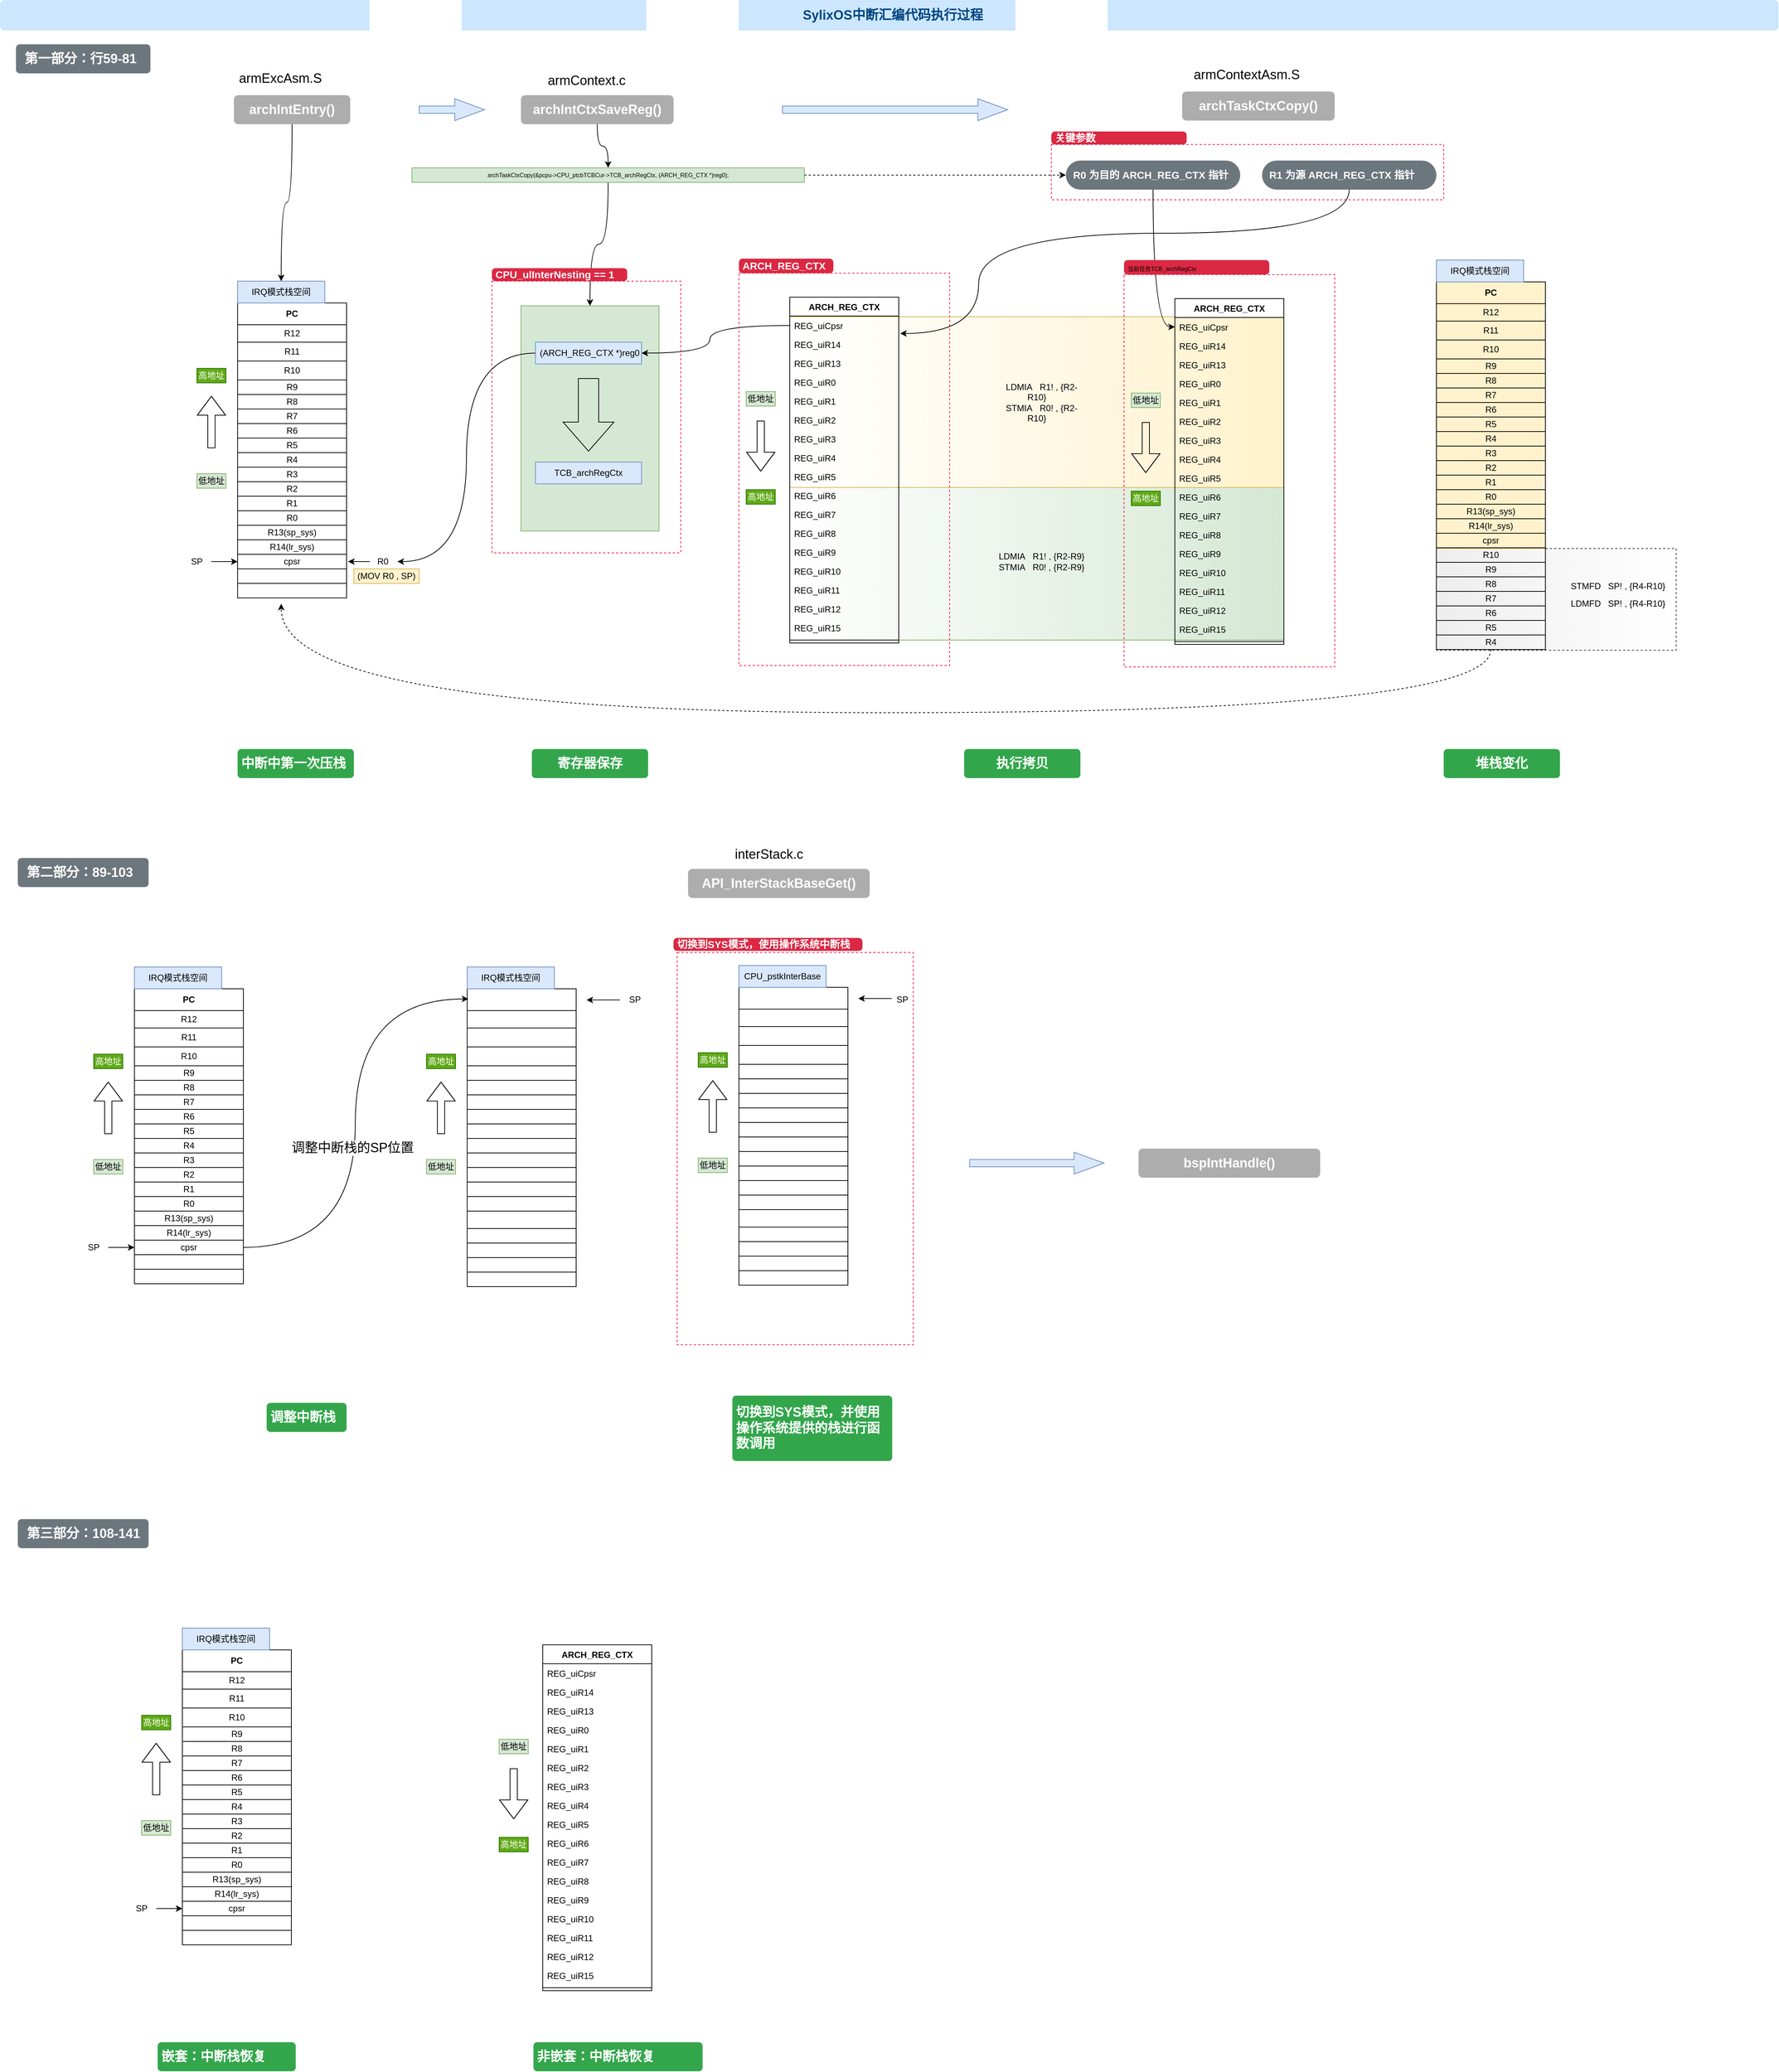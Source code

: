 <mxfile version="14.4.2" type="github">
  <diagram id="C5RBs43oDa-KdzZeNtuy" name="Page-1">
    <mxGraphModel dx="1263" dy="997" grid="1" gridSize="10" guides="1" tooltips="1" connect="1" arrows="1" fold="1" page="1" pageScale="1" pageWidth="827" pageHeight="1169" background="#ffffff" math="0" shadow="0">
      <root>
        <mxCell id="WIyWlLk6GJQsqaUBKTNV-0" />
        <mxCell id="WIyWlLk6GJQsqaUBKTNV-1" parent="WIyWlLk6GJQsqaUBKTNV-0" />
        <mxCell id="1pu_96yfkV8EiqJu70Pg-119" value="" style="rounded=0;whiteSpace=wrap;html=1;fillColor=#d5e8d4;strokeColor=#82b366;gradientDirection=west;gradientColor=#ffffff;" parent="WIyWlLk6GJQsqaUBKTNV-1" vertex="1">
          <mxGeometry x="1100" y="700" width="680" height="210" as="geometry" />
        </mxCell>
        <mxCell id="1pu_96yfkV8EiqJu70Pg-118" value="" style="rounded=0;whiteSpace=wrap;html=1;fillColor=#fff2cc;strokeColor=#d6b656;gradientColor=#ffffff;gradientDirection=west;" parent="WIyWlLk6GJQsqaUBKTNV-1" vertex="1">
          <mxGeometry x="1100" y="465" width="680" height="235" as="geometry" />
        </mxCell>
        <mxCell id="1pu_96yfkV8EiqJu70Pg-73" value="" style="whiteSpace=wrap;html=1;rounded=0;glass=0;labelBackgroundColor=none;sketch=0;gradientColor=none;fontSize=12;fontColor=#000000;align=left;dashed=1;fillColor=none;strokeColor=#FF1241;" parent="WIyWlLk6GJQsqaUBKTNV-1" vertex="1">
          <mxGeometry x="1460" y="227.93" width="540" height="76.07" as="geometry" />
        </mxCell>
        <mxCell id="DCcyLNrI30p7s1O6LToq-112" value="" style="rounded=0;whiteSpace=wrap;html=1;fontSize=18;fillColor=#d5e8d4;strokeColor=#82b366;" parent="WIyWlLk6GJQsqaUBKTNV-1" vertex="1">
          <mxGeometry x="730" y="450" width="190" height="310" as="geometry" />
        </mxCell>
        <mxCell id="DCcyLNrI30p7s1O6LToq-61" value="" style="edgeStyle=orthogonalEdgeStyle;orthogonalLoop=1;jettySize=auto;html=1;curved=1;" parent="WIyWlLk6GJQsqaUBKTNV-1" source="WgdSejzUSwL9TSCPINQa-324" target="DCcyLNrI30p7s1O6LToq-34" edge="1">
          <mxGeometry relative="1" as="geometry" />
        </mxCell>
        <mxCell id="WgdSejzUSwL9TSCPINQa-324" value="&lt;font color=&quot;#ffffff&quot; style=&quot;font-size: 18px;&quot;&gt;&lt;b style=&quot;font-size: 18px;&quot;&gt;archIntEntry()&lt;/b&gt;&lt;/font&gt;" style="rounded=1;whiteSpace=wrap;html=1;glass=0;sketch=0;align=center;fillColor=#ADADAD;strokeColor=none;fontSize=18;" parent="WIyWlLk6GJQsqaUBKTNV-1" vertex="1">
          <mxGeometry x="335" y="160" width="160" height="40" as="geometry" />
        </mxCell>
        <mxCell id="DCcyLNrI30p7s1O6LToq-62" value="" style="group;fontSize=18;" parent="WIyWlLk6GJQsqaUBKTNV-1" vertex="1" connectable="0">
          <mxGeometry x="340" y="416" width="150" height="396" as="geometry" />
        </mxCell>
        <mxCell id="PD33SkjgevjiZklMwX0k-0" value="PC" style="shape=table;html=1;whiteSpace=wrap;startSize=30;container=1;collapsible=0;childLayout=tableLayout;fontStyle=1;align=center;" parent="DCcyLNrI30p7s1O6LToq-62" vertex="1">
          <mxGeometry y="30" width="150" height="406" as="geometry" />
        </mxCell>
        <mxCell id="PD33SkjgevjiZklMwX0k-1" value="" style="shape=partialRectangle;html=1;whiteSpace=wrap;collapsible=0;dropTarget=0;pointerEvents=0;fillColor=none;top=0;left=0;bottom=0;right=0;points=[[0,0.5],[1,0.5]];portConstraint=eastwest;" parent="PD33SkjgevjiZklMwX0k-0" vertex="1">
          <mxGeometry y="30" width="150" height="24" as="geometry" />
        </mxCell>
        <mxCell id="PD33SkjgevjiZklMwX0k-2" value="R12" style="shape=partialRectangle;html=1;whiteSpace=wrap;connectable=0;fillColor=none;top=0;left=0;bottom=0;right=0;overflow=hidden;" parent="PD33SkjgevjiZklMwX0k-1" vertex="1">
          <mxGeometry width="150" height="24" as="geometry" />
        </mxCell>
        <mxCell id="PD33SkjgevjiZklMwX0k-5" value="" style="shape=partialRectangle;html=1;whiteSpace=wrap;collapsible=0;dropTarget=0;pointerEvents=0;fillColor=none;top=0;left=0;bottom=0;right=0;points=[[0,0.5],[1,0.5]];portConstraint=eastwest;" parent="PD33SkjgevjiZklMwX0k-0" vertex="1">
          <mxGeometry y="54" width="150" height="26" as="geometry" />
        </mxCell>
        <mxCell id="PD33SkjgevjiZklMwX0k-6" value="&lt;span&gt;R11&lt;/span&gt;" style="shape=partialRectangle;html=1;whiteSpace=wrap;connectable=0;fillColor=none;top=0;left=0;bottom=0;right=0;overflow=hidden;" parent="PD33SkjgevjiZklMwX0k-5" vertex="1">
          <mxGeometry width="150" height="26" as="geometry" />
        </mxCell>
        <mxCell id="DCcyLNrI30p7s1O6LToq-35" value="" style="shape=partialRectangle;html=1;whiteSpace=wrap;collapsible=0;dropTarget=0;pointerEvents=0;fillColor=none;top=0;left=0;bottom=0;right=0;points=[[0,0.5],[1,0.5]];portConstraint=eastwest;" parent="PD33SkjgevjiZklMwX0k-0" vertex="1">
          <mxGeometry y="80" width="150" height="26" as="geometry" />
        </mxCell>
        <mxCell id="DCcyLNrI30p7s1O6LToq-36" value="&lt;span&gt;R10&lt;/span&gt;" style="shape=partialRectangle;html=1;whiteSpace=wrap;connectable=0;fillColor=none;top=0;left=0;bottom=0;right=0;overflow=hidden;" parent="DCcyLNrI30p7s1O6LToq-35" vertex="1">
          <mxGeometry width="150" height="26" as="geometry" />
        </mxCell>
        <mxCell id="PD33SkjgevjiZklMwX0k-9" value="" style="shape=partialRectangle;html=1;whiteSpace=wrap;collapsible=0;dropTarget=0;pointerEvents=0;fillColor=none;top=0;left=0;bottom=0;right=0;points=[[0,0.5],[1,0.5]];portConstraint=eastwest;" parent="PD33SkjgevjiZklMwX0k-0" vertex="1">
          <mxGeometry y="106" width="150" height="20" as="geometry" />
        </mxCell>
        <mxCell id="PD33SkjgevjiZklMwX0k-10" value="R9" style="shape=partialRectangle;html=1;whiteSpace=wrap;connectable=0;fillColor=none;top=0;left=0;bottom=0;right=0;overflow=hidden;" parent="PD33SkjgevjiZklMwX0k-9" vertex="1">
          <mxGeometry width="150" height="20" as="geometry" />
        </mxCell>
        <mxCell id="DCcyLNrI30p7s1O6LToq-37" value="" style="shape=partialRectangle;html=1;whiteSpace=wrap;collapsible=0;dropTarget=0;pointerEvents=0;fillColor=none;top=0;left=0;bottom=0;right=0;points=[[0,0.5],[1,0.5]];portConstraint=eastwest;" parent="PD33SkjgevjiZklMwX0k-0" vertex="1">
          <mxGeometry y="126" width="150" height="20" as="geometry" />
        </mxCell>
        <mxCell id="DCcyLNrI30p7s1O6LToq-38" value="R8" style="shape=partialRectangle;html=1;whiteSpace=wrap;connectable=0;fillColor=none;top=0;left=0;bottom=0;right=0;overflow=hidden;" parent="DCcyLNrI30p7s1O6LToq-37" vertex="1">
          <mxGeometry width="150" height="20" as="geometry" />
        </mxCell>
        <mxCell id="DCcyLNrI30p7s1O6LToq-39" value="" style="shape=partialRectangle;html=1;whiteSpace=wrap;collapsible=0;dropTarget=0;pointerEvents=0;fillColor=none;top=0;left=0;bottom=0;right=0;points=[[0,0.5],[1,0.5]];portConstraint=eastwest;" parent="PD33SkjgevjiZklMwX0k-0" vertex="1">
          <mxGeometry y="146" width="150" height="20" as="geometry" />
        </mxCell>
        <mxCell id="DCcyLNrI30p7s1O6LToq-40" value="R7" style="shape=partialRectangle;html=1;whiteSpace=wrap;connectable=0;fillColor=none;top=0;left=0;bottom=0;right=0;overflow=hidden;" parent="DCcyLNrI30p7s1O6LToq-39" vertex="1">
          <mxGeometry width="150" height="20" as="geometry" />
        </mxCell>
        <mxCell id="DCcyLNrI30p7s1O6LToq-41" value="" style="shape=partialRectangle;html=1;whiteSpace=wrap;collapsible=0;dropTarget=0;pointerEvents=0;fillColor=none;top=0;left=0;bottom=0;right=0;points=[[0,0.5],[1,0.5]];portConstraint=eastwest;" parent="PD33SkjgevjiZklMwX0k-0" vertex="1">
          <mxGeometry y="166" width="150" height="20" as="geometry" />
        </mxCell>
        <mxCell id="DCcyLNrI30p7s1O6LToq-42" value="R6" style="shape=partialRectangle;html=1;whiteSpace=wrap;connectable=0;fillColor=none;top=0;left=0;bottom=0;right=0;overflow=hidden;" parent="DCcyLNrI30p7s1O6LToq-41" vertex="1">
          <mxGeometry width="150" height="20" as="geometry" />
        </mxCell>
        <mxCell id="DCcyLNrI30p7s1O6LToq-43" value="" style="shape=partialRectangle;html=1;whiteSpace=wrap;collapsible=0;dropTarget=0;pointerEvents=0;fillColor=none;top=0;left=0;bottom=0;right=0;points=[[0,0.5],[1,0.5]];portConstraint=eastwest;" parent="PD33SkjgevjiZklMwX0k-0" vertex="1">
          <mxGeometry y="186" width="150" height="20" as="geometry" />
        </mxCell>
        <mxCell id="DCcyLNrI30p7s1O6LToq-44" value="R5" style="shape=partialRectangle;html=1;whiteSpace=wrap;connectable=0;fillColor=none;top=0;left=0;bottom=0;right=0;overflow=hidden;" parent="DCcyLNrI30p7s1O6LToq-43" vertex="1">
          <mxGeometry width="150" height="20" as="geometry" />
        </mxCell>
        <mxCell id="DCcyLNrI30p7s1O6LToq-45" value="" style="shape=partialRectangle;html=1;whiteSpace=wrap;collapsible=0;dropTarget=0;pointerEvents=0;fillColor=none;top=0;left=0;bottom=0;right=0;points=[[0,0.5],[1,0.5]];portConstraint=eastwest;" parent="PD33SkjgevjiZklMwX0k-0" vertex="1">
          <mxGeometry y="206" width="150" height="20" as="geometry" />
        </mxCell>
        <mxCell id="DCcyLNrI30p7s1O6LToq-46" value="R4" style="shape=partialRectangle;html=1;whiteSpace=wrap;connectable=0;fillColor=none;top=0;left=0;bottom=0;right=0;overflow=hidden;" parent="DCcyLNrI30p7s1O6LToq-45" vertex="1">
          <mxGeometry width="150" height="20" as="geometry" />
        </mxCell>
        <mxCell id="DCcyLNrI30p7s1O6LToq-47" value="" style="shape=partialRectangle;html=1;whiteSpace=wrap;collapsible=0;dropTarget=0;pointerEvents=0;fillColor=none;top=0;left=0;bottom=0;right=0;points=[[0,0.5],[1,0.5]];portConstraint=eastwest;" parent="PD33SkjgevjiZklMwX0k-0" vertex="1">
          <mxGeometry y="226" width="150" height="20" as="geometry" />
        </mxCell>
        <mxCell id="DCcyLNrI30p7s1O6LToq-48" value="R3" style="shape=partialRectangle;html=1;whiteSpace=wrap;connectable=0;fillColor=none;top=0;left=0;bottom=0;right=0;overflow=hidden;" parent="DCcyLNrI30p7s1O6LToq-47" vertex="1">
          <mxGeometry width="150" height="20" as="geometry" />
        </mxCell>
        <mxCell id="DCcyLNrI30p7s1O6LToq-49" value="" style="shape=partialRectangle;html=1;whiteSpace=wrap;collapsible=0;dropTarget=0;pointerEvents=0;fillColor=none;top=0;left=0;bottom=0;right=0;points=[[0,0.5],[1,0.5]];portConstraint=eastwest;" parent="PD33SkjgevjiZklMwX0k-0" vertex="1">
          <mxGeometry y="246" width="150" height="20" as="geometry" />
        </mxCell>
        <mxCell id="DCcyLNrI30p7s1O6LToq-50" value="R2" style="shape=partialRectangle;html=1;whiteSpace=wrap;connectable=0;fillColor=none;top=0;left=0;bottom=0;right=0;overflow=hidden;" parent="DCcyLNrI30p7s1O6LToq-49" vertex="1">
          <mxGeometry width="150" height="20" as="geometry" />
        </mxCell>
        <mxCell id="DCcyLNrI30p7s1O6LToq-51" value="" style="shape=partialRectangle;html=1;whiteSpace=wrap;collapsible=0;dropTarget=0;pointerEvents=0;fillColor=none;top=0;left=0;bottom=0;right=0;points=[[0,0.5],[1,0.5]];portConstraint=eastwest;" parent="PD33SkjgevjiZklMwX0k-0" vertex="1">
          <mxGeometry y="266" width="150" height="20" as="geometry" />
        </mxCell>
        <mxCell id="DCcyLNrI30p7s1O6LToq-52" value="R1" style="shape=partialRectangle;html=1;whiteSpace=wrap;connectable=0;fillColor=none;top=0;left=0;bottom=0;right=0;overflow=hidden;" parent="DCcyLNrI30p7s1O6LToq-51" vertex="1">
          <mxGeometry width="150" height="20" as="geometry" />
        </mxCell>
        <mxCell id="DCcyLNrI30p7s1O6LToq-53" value="" style="shape=partialRectangle;html=1;whiteSpace=wrap;collapsible=0;dropTarget=0;pointerEvents=0;fillColor=none;top=0;left=0;bottom=0;right=0;points=[[0,0.5],[1,0.5]];portConstraint=eastwest;" parent="PD33SkjgevjiZklMwX0k-0" vertex="1">
          <mxGeometry y="286" width="150" height="20" as="geometry" />
        </mxCell>
        <mxCell id="DCcyLNrI30p7s1O6LToq-54" value="R0" style="shape=partialRectangle;html=1;whiteSpace=wrap;connectable=0;fillColor=none;top=0;left=0;bottom=0;right=0;overflow=hidden;" parent="DCcyLNrI30p7s1O6LToq-53" vertex="1">
          <mxGeometry width="150" height="20" as="geometry" />
        </mxCell>
        <mxCell id="DCcyLNrI30p7s1O6LToq-55" value="" style="shape=partialRectangle;html=1;whiteSpace=wrap;collapsible=0;dropTarget=0;pointerEvents=0;fillColor=none;top=0;left=0;bottom=0;right=0;points=[[0,0.5],[1,0.5]];portConstraint=eastwest;" parent="PD33SkjgevjiZklMwX0k-0" vertex="1">
          <mxGeometry y="306" width="150" height="20" as="geometry" />
        </mxCell>
        <mxCell id="DCcyLNrI30p7s1O6LToq-56" value="R13(sp_sys)" style="shape=partialRectangle;html=1;whiteSpace=wrap;connectable=0;fillColor=none;top=0;left=0;bottom=0;right=0;overflow=hidden;" parent="DCcyLNrI30p7s1O6LToq-55" vertex="1">
          <mxGeometry width="150" height="20" as="geometry" />
        </mxCell>
        <mxCell id="DCcyLNrI30p7s1O6LToq-57" value="" style="shape=partialRectangle;html=1;whiteSpace=wrap;collapsible=0;dropTarget=0;pointerEvents=0;fillColor=none;top=0;left=0;bottom=0;right=0;points=[[0,0.5],[1,0.5]];portConstraint=eastwest;" parent="PD33SkjgevjiZklMwX0k-0" vertex="1">
          <mxGeometry y="326" width="150" height="20" as="geometry" />
        </mxCell>
        <mxCell id="DCcyLNrI30p7s1O6LToq-58" value="R14(lr_sys)" style="shape=partialRectangle;html=1;whiteSpace=wrap;connectable=0;fillColor=none;top=0;left=0;bottom=0;right=0;overflow=hidden;" parent="DCcyLNrI30p7s1O6LToq-57" vertex="1">
          <mxGeometry width="150" height="20" as="geometry" />
        </mxCell>
        <mxCell id="DCcyLNrI30p7s1O6LToq-59" value="" style="shape=partialRectangle;html=1;whiteSpace=wrap;collapsible=0;dropTarget=0;pointerEvents=0;fillColor=none;top=0;left=0;bottom=0;right=0;points=[[0,0.5],[1,0.5]];portConstraint=eastwest;" parent="PD33SkjgevjiZklMwX0k-0" vertex="1">
          <mxGeometry y="346" width="150" height="20" as="geometry" />
        </mxCell>
        <mxCell id="DCcyLNrI30p7s1O6LToq-60" value="cpsr" style="shape=partialRectangle;html=1;whiteSpace=wrap;connectable=0;fillColor=none;top=0;left=0;bottom=0;right=0;overflow=hidden;" parent="DCcyLNrI30p7s1O6LToq-59" vertex="1">
          <mxGeometry width="150" height="20" as="geometry" />
        </mxCell>
        <mxCell id="DCcyLNrI30p7s1O6LToq-63" value="" style="shape=partialRectangle;html=1;whiteSpace=wrap;collapsible=0;dropTarget=0;pointerEvents=0;fillColor=none;top=0;left=0;bottom=0;right=0;points=[[0,0.5],[1,0.5]];portConstraint=eastwest;" parent="PD33SkjgevjiZklMwX0k-0" vertex="1">
          <mxGeometry y="366" width="150" height="20" as="geometry" />
        </mxCell>
        <mxCell id="DCcyLNrI30p7s1O6LToq-64" value="" style="shape=partialRectangle;html=1;whiteSpace=wrap;connectable=0;fillColor=none;top=0;left=0;bottom=0;right=0;overflow=hidden;" parent="DCcyLNrI30p7s1O6LToq-63" vertex="1">
          <mxGeometry width="150" height="20" as="geometry" />
        </mxCell>
        <mxCell id="DCcyLNrI30p7s1O6LToq-65" value="" style="shape=partialRectangle;html=1;whiteSpace=wrap;collapsible=0;dropTarget=0;pointerEvents=0;fillColor=none;top=0;left=0;bottom=0;right=0;points=[[0,0.5],[1,0.5]];portConstraint=eastwest;" parent="PD33SkjgevjiZklMwX0k-0" vertex="1">
          <mxGeometry y="386" width="150" height="20" as="geometry" />
        </mxCell>
        <mxCell id="DCcyLNrI30p7s1O6LToq-66" value="" style="shape=partialRectangle;html=1;whiteSpace=wrap;connectable=0;fillColor=none;top=0;left=0;bottom=0;right=0;overflow=hidden;" parent="DCcyLNrI30p7s1O6LToq-65" vertex="1">
          <mxGeometry width="150" height="20" as="geometry" />
        </mxCell>
        <mxCell id="DCcyLNrI30p7s1O6LToq-34" value="IRQ模式栈空间" style="rounded=0;whiteSpace=wrap;html=1;fillColor=#dae8fc;strokeColor=#6c8ebf;" parent="DCcyLNrI30p7s1O6LToq-62" vertex="1">
          <mxGeometry width="120" height="30" as="geometry" />
        </mxCell>
        <mxCell id="DCcyLNrI30p7s1O6LToq-72" value="" style="shape=flexArrow;endArrow=classic;html=1;endWidth=28;endSize=8.33;" parent="WIyWlLk6GJQsqaUBKTNV-1" edge="1">
          <mxGeometry width="50" height="50" relative="1" as="geometry">
            <mxPoint x="304" y="646" as="sourcePoint" />
            <mxPoint x="304" y="574" as="targetPoint" />
            <Array as="points">
              <mxPoint x="304" y="636" />
            </Array>
          </mxGeometry>
        </mxCell>
        <mxCell id="DCcyLNrI30p7s1O6LToq-73" value="低地址" style="text;html=1;strokeColor=#82b366;fillColor=#d5e8d4;align=center;verticalAlign=middle;whiteSpace=wrap;rounded=0;" parent="WIyWlLk6GJQsqaUBKTNV-1" vertex="1">
          <mxGeometry x="284" y="681" width="40" height="20" as="geometry" />
        </mxCell>
        <mxCell id="DCcyLNrI30p7s1O6LToq-74" value="高地址" style="text;html=1;strokeColor=#2D7600;fillColor=#60a917;align=center;verticalAlign=middle;whiteSpace=wrap;rounded=0;fontColor=#ffffff;" parent="WIyWlLk6GJQsqaUBKTNV-1" vertex="1">
          <mxGeometry x="284" y="536" width="40" height="20" as="geometry" />
        </mxCell>
        <mxCell id="DCcyLNrI30p7s1O6LToq-75" value="中断中第一次压栈" style="html=1;shadow=0;dashed=0;shape=mxgraph.bootstrap.rrect;rSize=5;strokeColor=none;strokeWidth=1;fillColor=#33A64C;fontColor=#FFFFFF;whiteSpace=wrap;align=left;verticalAlign=middle;spacingLeft=0;fontStyle=1;fontSize=18;spacing=5;" parent="WIyWlLk6GJQsqaUBKTNV-1" vertex="1">
          <mxGeometry x="340" y="1060" width="160" height="40" as="geometry" />
        </mxCell>
        <mxCell id="DCcyLNrI30p7s1O6LToq-81" style="edgeStyle=orthogonalEdgeStyle;curved=1;orthogonalLoop=1;jettySize=auto;html=1;entryX=0;entryY=0.5;entryDx=0;entryDy=0;" parent="WIyWlLk6GJQsqaUBKTNV-1" source="DCcyLNrI30p7s1O6LToq-80" target="DCcyLNrI30p7s1O6LToq-59" edge="1">
          <mxGeometry relative="1" as="geometry" />
        </mxCell>
        <mxCell id="DCcyLNrI30p7s1O6LToq-80" value="SP" style="text;html=1;strokeColor=none;fillColor=none;align=center;verticalAlign=middle;whiteSpace=wrap;rounded=0;" parent="WIyWlLk6GJQsqaUBKTNV-1" vertex="1">
          <mxGeometry x="264" y="792" width="40" height="20" as="geometry" />
        </mxCell>
        <mxCell id="DCcyLNrI30p7s1O6LToq-83" style="edgeStyle=orthogonalEdgeStyle;curved=1;orthogonalLoop=1;jettySize=auto;html=1;exitX=0;exitY=0.5;exitDx=0;exitDy=0;" parent="WIyWlLk6GJQsqaUBKTNV-1" edge="1">
          <mxGeometry relative="1" as="geometry">
            <mxPoint x="492" y="802" as="targetPoint" />
            <mxPoint x="522" y="802" as="sourcePoint" />
          </mxGeometry>
        </mxCell>
        <mxCell id="DCcyLNrI30p7s1O6LToq-82" value="R0" style="text;html=1;strokeColor=none;fillColor=none;align=center;verticalAlign=middle;whiteSpace=wrap;rounded=0;" parent="WIyWlLk6GJQsqaUBKTNV-1" vertex="1">
          <mxGeometry x="520" y="792" width="40" height="20" as="geometry" />
        </mxCell>
        <mxCell id="DCcyLNrI30p7s1O6LToq-84" value="(MOV R0 , SP)" style="text;html=1;strokeColor=#d6b656;fillColor=#fff2cc;align=center;verticalAlign=middle;whiteSpace=wrap;rounded=0;" parent="WIyWlLk6GJQsqaUBKTNV-1" vertex="1">
          <mxGeometry x="500" y="812" width="90" height="20" as="geometry" />
        </mxCell>
        <mxCell id="DCcyLNrI30p7s1O6LToq-89" value="SylixOS中断汇编代码执行过程" style="html=1;shadow=0;dashed=0;shape=mxgraph.bootstrap.rrect;rSize=5;strokeColor=#B8DCFE;strokeWidth=1;fillColor=#CCE7FE;fontColor=#004583;whiteSpace=wrap;align=center;verticalAlign=middle;spacingLeft=10;fontSize=18;fontStyle=1" parent="WIyWlLk6GJQsqaUBKTNV-1" vertex="1">
          <mxGeometry x="14" y="30" width="2446" height="40" as="geometry" />
        </mxCell>
        <mxCell id="DCcyLNrI30p7s1O6LToq-117" style="edgeStyle=orthogonalEdgeStyle;curved=1;orthogonalLoop=1;jettySize=auto;html=1;fontSize=8;" parent="WIyWlLk6GJQsqaUBKTNV-1" source="DCcyLNrI30p7s1O6LToq-91" target="DCcyLNrI30p7s1O6LToq-115" edge="1">
          <mxGeometry relative="1" as="geometry" />
        </mxCell>
        <mxCell id="DCcyLNrI30p7s1O6LToq-91" value="&lt;font color=&quot;#ffffff&quot; style=&quot;font-size: 18px;&quot;&gt;&lt;b style=&quot;font-size: 18px;&quot;&gt;archIntCtxSaveReg()&lt;/b&gt;&lt;/font&gt;" style="rounded=1;whiteSpace=wrap;html=1;glass=0;sketch=0;align=center;fillColor=#ADADAD;strokeColor=none;fontSize=18;" parent="WIyWlLk6GJQsqaUBKTNV-1" vertex="1">
          <mxGeometry x="730" y="160" width="210" height="40" as="geometry" />
        </mxCell>
        <mxCell id="DCcyLNrI30p7s1O6LToq-102" style="edgeStyle=orthogonalEdgeStyle;curved=1;orthogonalLoop=1;jettySize=auto;html=1;entryX=1;entryY=0.5;entryDx=0;entryDy=0;fontSize=18;" parent="WIyWlLk6GJQsqaUBKTNV-1" source="DCcyLNrI30p7s1O6LToq-93" target="DCcyLNrI30p7s1O6LToq-82" edge="1">
          <mxGeometry relative="1" as="geometry" />
        </mxCell>
        <mxCell id="1pu_96yfkV8EiqJu70Pg-123" style="edgeStyle=orthogonalEdgeStyle;curved=1;orthogonalLoop=1;jettySize=auto;html=1;entryX=0;entryY=0.5;entryDx=0;entryDy=0;fontSize=12;startArrow=classic;startFill=1;endArrow=none;endFill=0;" parent="WIyWlLk6GJQsqaUBKTNV-1" source="DCcyLNrI30p7s1O6LToq-93" target="DCcyLNrI30p7s1O6LToq-1" edge="1">
          <mxGeometry relative="1" as="geometry">
            <Array as="points">
              <mxPoint x="990" y="515" />
              <mxPoint x="990" y="477" />
            </Array>
          </mxGeometry>
        </mxCell>
        <mxCell id="DCcyLNrI30p7s1O6LToq-93" value="&lt;span style=&quot;font-family: &amp;#34;helvetica&amp;#34; ; text-align: left&quot;&gt;&amp;nbsp;&lt;/span&gt;&lt;span style=&quot;font-family: &amp;#34;helvetica&amp;#34; ; text-align: left&quot;&gt;(ARCH_REG_CTX *)reg0&lt;/span&gt;" style="rounded=0;whiteSpace=wrap;html=1;fillColor=#dae8fc;strokeColor=#6c8ebf;" parent="WIyWlLk6GJQsqaUBKTNV-1" vertex="1">
          <mxGeometry x="750" y="500" width="146" height="30" as="geometry" />
        </mxCell>
        <mxCell id="DCcyLNrI30p7s1O6LToq-95" value="&lt;span style=&quot;text-align: left&quot;&gt;TCB_archRegCtx&lt;/span&gt;" style="rounded=0;whiteSpace=wrap;html=1;fillColor=#dae8fc;strokeColor=#6c8ebf;" parent="WIyWlLk6GJQsqaUBKTNV-1" vertex="1">
          <mxGeometry x="750" y="665" width="146" height="30" as="geometry" />
        </mxCell>
        <mxCell id="DCcyLNrI30p7s1O6LToq-101" value="" style="group" parent="WIyWlLk6GJQsqaUBKTNV-1" vertex="1" connectable="0">
          <mxGeometry x="1030" y="385" width="290" height="560" as="geometry" />
        </mxCell>
        <mxCell id="DCcyLNrI30p7s1O6LToq-100" value="" style="group" parent="DCcyLNrI30p7s1O6LToq-101" vertex="1" connectable="0">
          <mxGeometry width="290" height="560" as="geometry" />
        </mxCell>
        <mxCell id="WgdSejzUSwL9TSCPINQa-338" value="" style="whiteSpace=wrap;html=1;rounded=0;glass=0;labelBackgroundColor=none;sketch=0;gradientColor=none;fontSize=12;fontColor=#000000;align=left;dashed=1;fillColor=none;strokeColor=#FF1241;" parent="DCcyLNrI30p7s1O6LToq-100" vertex="1">
          <mxGeometry y="20" width="290" height="540" as="geometry" />
        </mxCell>
        <mxCell id="DCcyLNrI30p7s1O6LToq-88" value="ARCH_REG_CTX&amp;nbsp;" style="html=1;shadow=0;dashed=0;shape=mxgraph.bootstrap.rrect;rSize=5;strokeColor=none;strokeWidth=1;fillColor=#DB2843;fontColor=#FFFFFF;whiteSpace=wrap;align=left;verticalAlign=middle;spacingLeft=0;fontStyle=1;fontSize=14;spacing=5;" parent="DCcyLNrI30p7s1O6LToq-100" vertex="1">
          <mxGeometry width="130" height="20" as="geometry" />
        </mxCell>
        <mxCell id="DCcyLNrI30p7s1O6LToq-0" value="ARCH_REG_CTX" style="swimlane;fontStyle=1;align=center;verticalAlign=top;childLayout=stackLayout;horizontal=1;startSize=26;horizontalStack=0;resizeParent=1;resizeParentMax=0;resizeLast=0;collapsible=1;marginBottom=0;" parent="DCcyLNrI30p7s1O6LToq-101" vertex="1">
          <mxGeometry x="70" y="53" width="150" height="476" as="geometry" />
        </mxCell>
        <mxCell id="DCcyLNrI30p7s1O6LToq-1" value="REG_uiCpsr" style="text;strokeColor=none;fillColor=none;align=left;verticalAlign=top;spacingLeft=4;spacingRight=4;overflow=hidden;rotatable=0;points=[[0,0.5],[1,0.5]];portConstraint=eastwest;" parent="DCcyLNrI30p7s1O6LToq-0" vertex="1">
          <mxGeometry y="26" width="150" height="26" as="geometry" />
        </mxCell>
        <mxCell id="DCcyLNrI30p7s1O6LToq-6" value="REG_uiR14" style="text;strokeColor=none;fillColor=none;align=left;verticalAlign=top;spacingLeft=4;spacingRight=4;overflow=hidden;rotatable=0;points=[[0,0.5],[1,0.5]];portConstraint=eastwest;" parent="DCcyLNrI30p7s1O6LToq-0" vertex="1">
          <mxGeometry y="52" width="150" height="26" as="geometry" />
        </mxCell>
        <mxCell id="DCcyLNrI30p7s1O6LToq-8" value="REG_uiR13" style="text;strokeColor=none;fillColor=none;align=left;verticalAlign=top;spacingLeft=4;spacingRight=4;overflow=hidden;rotatable=0;points=[[0,0.5],[1,0.5]];portConstraint=eastwest;" parent="DCcyLNrI30p7s1O6LToq-0" vertex="1">
          <mxGeometry y="78" width="150" height="26" as="geometry" />
        </mxCell>
        <mxCell id="DCcyLNrI30p7s1O6LToq-9" value="REG_uiR0" style="text;strokeColor=none;fillColor=none;align=left;verticalAlign=top;spacingLeft=4;spacingRight=4;overflow=hidden;rotatable=0;points=[[0,0.5],[1,0.5]];portConstraint=eastwest;" parent="DCcyLNrI30p7s1O6LToq-0" vertex="1">
          <mxGeometry y="104" width="150" height="26" as="geometry" />
        </mxCell>
        <mxCell id="DCcyLNrI30p7s1O6LToq-10" value="REG_uiR1" style="text;strokeColor=none;fillColor=none;align=left;verticalAlign=top;spacingLeft=4;spacingRight=4;overflow=hidden;rotatable=0;points=[[0,0.5],[1,0.5]];portConstraint=eastwest;" parent="DCcyLNrI30p7s1O6LToq-0" vertex="1">
          <mxGeometry y="130" width="150" height="26" as="geometry" />
        </mxCell>
        <mxCell id="DCcyLNrI30p7s1O6LToq-11" value="REG_uiR2" style="text;strokeColor=none;fillColor=none;align=left;verticalAlign=top;spacingLeft=4;spacingRight=4;overflow=hidden;rotatable=0;points=[[0,0.5],[1,0.5]];portConstraint=eastwest;" parent="DCcyLNrI30p7s1O6LToq-0" vertex="1">
          <mxGeometry y="156" width="150" height="26" as="geometry" />
        </mxCell>
        <mxCell id="DCcyLNrI30p7s1O6LToq-12" value="REG_uiR3" style="text;strokeColor=none;fillColor=none;align=left;verticalAlign=top;spacingLeft=4;spacingRight=4;overflow=hidden;rotatable=0;points=[[0,0.5],[1,0.5]];portConstraint=eastwest;" parent="DCcyLNrI30p7s1O6LToq-0" vertex="1">
          <mxGeometry y="182" width="150" height="26" as="geometry" />
        </mxCell>
        <mxCell id="DCcyLNrI30p7s1O6LToq-14" value="REG_uiR4" style="text;strokeColor=none;fillColor=none;align=left;verticalAlign=top;spacingLeft=4;spacingRight=4;overflow=hidden;rotatable=0;points=[[0,0.5],[1,0.5]];portConstraint=eastwest;" parent="DCcyLNrI30p7s1O6LToq-0" vertex="1">
          <mxGeometry y="208" width="150" height="26" as="geometry" />
        </mxCell>
        <mxCell id="DCcyLNrI30p7s1O6LToq-15" value="REG_uiR5" style="text;strokeColor=none;fillColor=none;align=left;verticalAlign=top;spacingLeft=4;spacingRight=4;overflow=hidden;rotatable=0;points=[[0,0.5],[1,0.5]];portConstraint=eastwest;" parent="DCcyLNrI30p7s1O6LToq-0" vertex="1">
          <mxGeometry y="234" width="150" height="26" as="geometry" />
        </mxCell>
        <mxCell id="DCcyLNrI30p7s1O6LToq-16" value="REG_uiR6" style="text;strokeColor=none;fillColor=none;align=left;verticalAlign=top;spacingLeft=4;spacingRight=4;overflow=hidden;rotatable=0;points=[[0,0.5],[1,0.5]];portConstraint=eastwest;" parent="DCcyLNrI30p7s1O6LToq-0" vertex="1">
          <mxGeometry y="260" width="150" height="26" as="geometry" />
        </mxCell>
        <mxCell id="DCcyLNrI30p7s1O6LToq-17" value="REG_uiR7" style="text;strokeColor=none;fillColor=none;align=left;verticalAlign=top;spacingLeft=4;spacingRight=4;overflow=hidden;rotatable=0;points=[[0,0.5],[1,0.5]];portConstraint=eastwest;" parent="DCcyLNrI30p7s1O6LToq-0" vertex="1">
          <mxGeometry y="286" width="150" height="26" as="geometry" />
        </mxCell>
        <mxCell id="DCcyLNrI30p7s1O6LToq-18" value="REG_uiR8" style="text;strokeColor=none;fillColor=none;align=left;verticalAlign=top;spacingLeft=4;spacingRight=4;overflow=hidden;rotatable=0;points=[[0,0.5],[1,0.5]];portConstraint=eastwest;" parent="DCcyLNrI30p7s1O6LToq-0" vertex="1">
          <mxGeometry y="312" width="150" height="26" as="geometry" />
        </mxCell>
        <mxCell id="DCcyLNrI30p7s1O6LToq-19" value="REG_uiR9" style="text;strokeColor=none;fillColor=none;align=left;verticalAlign=top;spacingLeft=4;spacingRight=4;overflow=hidden;rotatable=0;points=[[0,0.5],[1,0.5]];portConstraint=eastwest;" parent="DCcyLNrI30p7s1O6LToq-0" vertex="1">
          <mxGeometry y="338" width="150" height="26" as="geometry" />
        </mxCell>
        <mxCell id="DCcyLNrI30p7s1O6LToq-20" value="REG_uiR10" style="text;strokeColor=none;fillColor=none;align=left;verticalAlign=top;spacingLeft=4;spacingRight=4;overflow=hidden;rotatable=0;points=[[0,0.5],[1,0.5]];portConstraint=eastwest;" parent="DCcyLNrI30p7s1O6LToq-0" vertex="1">
          <mxGeometry y="364" width="150" height="26" as="geometry" />
        </mxCell>
        <mxCell id="DCcyLNrI30p7s1O6LToq-21" value="REG_uiR11" style="text;strokeColor=none;fillColor=none;align=left;verticalAlign=top;spacingLeft=4;spacingRight=4;overflow=hidden;rotatable=0;points=[[0,0.5],[1,0.5]];portConstraint=eastwest;" parent="DCcyLNrI30p7s1O6LToq-0" vertex="1">
          <mxGeometry y="390" width="150" height="26" as="geometry" />
        </mxCell>
        <mxCell id="DCcyLNrI30p7s1O6LToq-22" value="REG_uiR12" style="text;strokeColor=none;fillColor=none;align=left;verticalAlign=top;spacingLeft=4;spacingRight=4;overflow=hidden;rotatable=0;points=[[0,0.5],[1,0.5]];portConstraint=eastwest;" parent="DCcyLNrI30p7s1O6LToq-0" vertex="1">
          <mxGeometry y="416" width="150" height="26" as="geometry" />
        </mxCell>
        <mxCell id="DCcyLNrI30p7s1O6LToq-23" value="REG_uiR15" style="text;strokeColor=none;fillColor=none;align=left;verticalAlign=top;spacingLeft=4;spacingRight=4;overflow=hidden;rotatable=0;points=[[0,0.5],[1,0.5]];portConstraint=eastwest;" parent="DCcyLNrI30p7s1O6LToq-0" vertex="1">
          <mxGeometry y="442" width="150" height="26" as="geometry" />
        </mxCell>
        <mxCell id="DCcyLNrI30p7s1O6LToq-2" value="" style="line;strokeWidth=1;fillColor=none;align=left;verticalAlign=middle;spacingTop=-1;spacingLeft=3;spacingRight=3;rotatable=0;labelPosition=right;points=[];portConstraint=eastwest;" parent="DCcyLNrI30p7s1O6LToq-0" vertex="1">
          <mxGeometry y="468" width="150" height="8" as="geometry" />
        </mxCell>
        <mxCell id="DCcyLNrI30p7s1O6LToq-67" value="" style="shape=flexArrow;endArrow=classic;html=1;endWidth=28;endSize=8.33;" parent="DCcyLNrI30p7s1O6LToq-101" edge="1">
          <mxGeometry width="50" height="50" relative="1" as="geometry">
            <mxPoint x="30" y="223" as="sourcePoint" />
            <mxPoint x="30" y="293" as="targetPoint" />
            <Array as="points">
              <mxPoint x="30" y="263" />
            </Array>
          </mxGeometry>
        </mxCell>
        <mxCell id="DCcyLNrI30p7s1O6LToq-68" value="低地址" style="text;html=1;strokeColor=#82b366;fillColor=#d5e8d4;align=center;verticalAlign=middle;whiteSpace=wrap;rounded=0;" parent="DCcyLNrI30p7s1O6LToq-101" vertex="1">
          <mxGeometry x="10" y="183" width="40" height="20" as="geometry" />
        </mxCell>
        <mxCell id="DCcyLNrI30p7s1O6LToq-69" value="高地址" style="text;html=1;strokeColor=#2D7600;fillColor=#60a917;align=center;verticalAlign=middle;whiteSpace=wrap;rounded=0;fontColor=#ffffff;" parent="DCcyLNrI30p7s1O6LToq-101" vertex="1">
          <mxGeometry x="10" y="318" width="40" height="20" as="geometry" />
        </mxCell>
        <mxCell id="DCcyLNrI30p7s1O6LToq-85" value="" style="html=1;shadow=0;dashed=0;align=center;verticalAlign=middle;shape=mxgraph.arrows2.arrow;dy=0.67;dx=41.14;notch=0;fillColor=#dae8fc;strokeColor=#6c8ebf;" parent="WIyWlLk6GJQsqaUBKTNV-1" vertex="1">
          <mxGeometry x="590" y="165" width="90" height="30" as="geometry" />
        </mxCell>
        <mxCell id="DCcyLNrI30p7s1O6LToq-111" value="" style="html=1;shadow=0;dashed=0;align=center;verticalAlign=middle;shape=mxgraph.arrows2.arrow;dy=0.67;dx=41.14;notch=0;fillColor=#dae8fc;strokeColor=#6c8ebf;" parent="WIyWlLk6GJQsqaUBKTNV-1" vertex="1">
          <mxGeometry x="1090" y="165" width="310" height="30" as="geometry" />
        </mxCell>
        <mxCell id="DCcyLNrI30p7s1O6LToq-118" style="edgeStyle=orthogonalEdgeStyle;curved=1;orthogonalLoop=1;jettySize=auto;html=1;entryX=0.5;entryY=0;entryDx=0;entryDy=0;fontSize=8;exitX=0.5;exitY=1;exitDx=0;exitDy=0;" parent="WIyWlLk6GJQsqaUBKTNV-1" source="DCcyLNrI30p7s1O6LToq-115" target="DCcyLNrI30p7s1O6LToq-112" edge="1">
          <mxGeometry relative="1" as="geometry">
            <mxPoint x="850" y="360" as="sourcePoint" />
          </mxGeometry>
        </mxCell>
        <mxCell id="1pu_96yfkV8EiqJu70Pg-45" style="edgeStyle=orthogonalEdgeStyle;rounded=0;orthogonalLoop=1;jettySize=auto;html=1;entryX=0;entryY=0.5;entryDx=0;entryDy=0;dashed=1;" parent="WIyWlLk6GJQsqaUBKTNV-1" source="DCcyLNrI30p7s1O6LToq-115" target="1pu_96yfkV8EiqJu70Pg-43" edge="1">
          <mxGeometry relative="1" as="geometry" />
        </mxCell>
        <mxCell id="DCcyLNrI30p7s1O6LToq-115" value="&lt;span style=&quot;text-align: left&quot;&gt;archTaskCtxCopy(&amp;amp;pcpu-&amp;gt;CPU_ptcbTCBCur-&amp;gt;TCB_archRegCtx, (ARCH_REG_CTX *)reg0);&lt;/span&gt;" style="text;html=1;strokeColor=#82b366;fillColor=#d5e8d4;align=center;verticalAlign=middle;whiteSpace=wrap;rounded=0;fontSize=8;" parent="WIyWlLk6GJQsqaUBKTNV-1" vertex="1">
          <mxGeometry x="580" y="260" width="540" height="20" as="geometry" />
        </mxCell>
        <mxCell id="1pu_96yfkV8EiqJu70Pg-0" value="&lt;font color=&quot;#ffffff&quot;&gt;&lt;b&gt;archTaskCtxCopy()&lt;/b&gt;&lt;/font&gt;" style="rounded=1;whiteSpace=wrap;html=1;glass=0;sketch=0;align=center;fillColor=#ADADAD;strokeColor=none;fontSize=18;" parent="WIyWlLk6GJQsqaUBKTNV-1" vertex="1">
          <mxGeometry x="1640" y="155" width="210" height="40" as="geometry" />
        </mxCell>
        <mxCell id="1pu_96yfkV8EiqJu70Pg-120" style="edgeStyle=orthogonalEdgeStyle;curved=1;orthogonalLoop=1;jettySize=auto;html=1;entryX=0;entryY=0.5;entryDx=0;entryDy=0;" parent="WIyWlLk6GJQsqaUBKTNV-1" source="1pu_96yfkV8EiqJu70Pg-43" target="1pu_96yfkV8EiqJu70Pg-94" edge="1">
          <mxGeometry relative="1" as="geometry" />
        </mxCell>
        <mxCell id="1pu_96yfkV8EiqJu70Pg-43" value="R0 为目的 ARCH_REG_CTX 指针" style="rounded=1;whiteSpace=wrap;html=1;arcSize=50;strokeColor=none;strokeWidth=1;fillColor=#6C767D;fontColor=#FFFFFF;whiteSpace=wrap;align=left;verticalAlign=middle;spacingLeft=0;fontStyle=1;fontSize=14;spacing=10;" parent="WIyWlLk6GJQsqaUBKTNV-1" vertex="1">
          <mxGeometry x="1480" y="250" width="240" height="40" as="geometry" />
        </mxCell>
        <mxCell id="1pu_96yfkV8EiqJu70Pg-117" style="edgeStyle=orthogonalEdgeStyle;curved=1;orthogonalLoop=1;jettySize=auto;html=1;entryX=1.013;entryY=-0.077;entryDx=0;entryDy=0;entryPerimeter=0;" parent="WIyWlLk6GJQsqaUBKTNV-1" source="1pu_96yfkV8EiqJu70Pg-44" target="DCcyLNrI30p7s1O6LToq-6" edge="1">
          <mxGeometry relative="1" as="geometry">
            <Array as="points">
              <mxPoint x="1870" y="350" />
              <mxPoint x="1360" y="350" />
              <mxPoint x="1360" y="488" />
            </Array>
          </mxGeometry>
        </mxCell>
        <mxCell id="1pu_96yfkV8EiqJu70Pg-44" value="R1 为源 ARCH_REG_CTX 指针" style="rounded=1;whiteSpace=wrap;html=1;arcSize=50;strokeColor=none;strokeWidth=1;fillColor=#6C767D;fontColor=#FFFFFF;whiteSpace=wrap;align=left;verticalAlign=middle;spacingLeft=0;fontStyle=1;fontSize=14;spacing=10;" parent="WIyWlLk6GJQsqaUBKTNV-1" vertex="1">
          <mxGeometry x="1750" y="250" width="240" height="40" as="geometry" />
        </mxCell>
        <mxCell id="1pu_96yfkV8EiqJu70Pg-74" value="关键参数" style="html=1;shadow=0;dashed=0;shape=mxgraph.bootstrap.rrect;rSize=5;strokeColor=none;strokeWidth=1;fillColor=#DB2843;fontColor=#FFFFFF;whiteSpace=wrap;align=left;verticalAlign=middle;spacingLeft=0;fontStyle=1;fontSize=14;spacing=5;" parent="WIyWlLk6GJQsqaUBKTNV-1" vertex="1">
          <mxGeometry x="1460" y="210" width="186.21" height="17.93" as="geometry" />
        </mxCell>
        <mxCell id="1pu_96yfkV8EiqJu70Pg-76" value="" style="group" parent="WIyWlLk6GJQsqaUBKTNV-1" vertex="1" connectable="0">
          <mxGeometry x="1990" y="387" width="330" height="537" as="geometry" />
        </mxCell>
        <mxCell id="1pu_96yfkV8EiqJu70Pg-173" value="" style="rounded=0;whiteSpace=wrap;html=1;fillColor=#eeeeee;strokeColor=#36393d;gradientDirection=east;dashed=1;gradientColor=#ffffff;" parent="1pu_96yfkV8EiqJu70Pg-76" vertex="1">
          <mxGeometry y="397" width="330" height="140" as="geometry" />
        </mxCell>
        <mxCell id="1pu_96yfkV8EiqJu70Pg-1" value="" style="group;container=0;fillColor=#fff2cc;strokeColor=#d6b656;" parent="1pu_96yfkV8EiqJu70Pg-76" vertex="1" connectable="0">
          <mxGeometry y="30" width="150" height="367" as="geometry" />
        </mxCell>
        <mxCell id="1pu_96yfkV8EiqJu70Pg-2" value="PC" style="shape=table;html=1;whiteSpace=wrap;startSize=30;container=1;collapsible=0;childLayout=tableLayout;fontStyle=1;align=center;fillColor=none;" parent="1pu_96yfkV8EiqJu70Pg-76" vertex="1">
          <mxGeometry y="30" width="150" height="506" as="geometry" />
        </mxCell>
        <mxCell id="1pu_96yfkV8EiqJu70Pg-3" value="" style="shape=partialRectangle;html=1;whiteSpace=wrap;collapsible=0;dropTarget=0;pointerEvents=0;fillColor=none;top=0;left=0;bottom=0;right=0;points=[[0,0.5],[1,0.5]];portConstraint=eastwest;" parent="1pu_96yfkV8EiqJu70Pg-2" vertex="1">
          <mxGeometry y="30" width="150" height="24" as="geometry" />
        </mxCell>
        <mxCell id="1pu_96yfkV8EiqJu70Pg-4" value="R12" style="shape=partialRectangle;html=1;whiteSpace=wrap;connectable=0;top=0;left=0;bottom=0;right=0;overflow=hidden;fillColor=none;" parent="1pu_96yfkV8EiqJu70Pg-3" vertex="1">
          <mxGeometry width="150" height="24" as="geometry" />
        </mxCell>
        <mxCell id="1pu_96yfkV8EiqJu70Pg-5" value="" style="shape=partialRectangle;html=1;whiteSpace=wrap;collapsible=0;dropTarget=0;pointerEvents=0;fillColor=none;top=0;left=0;bottom=0;right=0;points=[[0,0.5],[1,0.5]];portConstraint=eastwest;" parent="1pu_96yfkV8EiqJu70Pg-2" vertex="1">
          <mxGeometry y="54" width="150" height="26" as="geometry" />
        </mxCell>
        <mxCell id="1pu_96yfkV8EiqJu70Pg-6" value="&lt;span&gt;R11&lt;/span&gt;" style="shape=partialRectangle;html=1;whiteSpace=wrap;connectable=0;fillColor=none;top=0;left=0;bottom=0;right=0;overflow=hidden;" parent="1pu_96yfkV8EiqJu70Pg-5" vertex="1">
          <mxGeometry width="150" height="26" as="geometry" />
        </mxCell>
        <mxCell id="1pu_96yfkV8EiqJu70Pg-7" value="" style="shape=partialRectangle;html=1;whiteSpace=wrap;collapsible=0;dropTarget=0;pointerEvents=0;fillColor=none;top=0;left=0;bottom=0;right=0;points=[[0,0.5],[1,0.5]];portConstraint=eastwest;" parent="1pu_96yfkV8EiqJu70Pg-2" vertex="1">
          <mxGeometry y="80" width="150" height="26" as="geometry" />
        </mxCell>
        <mxCell id="1pu_96yfkV8EiqJu70Pg-8" value="&lt;span&gt;R10&lt;/span&gt;" style="shape=partialRectangle;html=1;whiteSpace=wrap;connectable=0;fillColor=none;top=0;left=0;bottom=0;right=0;overflow=hidden;" parent="1pu_96yfkV8EiqJu70Pg-7" vertex="1">
          <mxGeometry width="150" height="26" as="geometry" />
        </mxCell>
        <mxCell id="1pu_96yfkV8EiqJu70Pg-9" value="" style="shape=partialRectangle;html=1;whiteSpace=wrap;collapsible=0;dropTarget=0;pointerEvents=0;fillColor=none;top=0;left=0;bottom=0;right=0;points=[[0,0.5],[1,0.5]];portConstraint=eastwest;" parent="1pu_96yfkV8EiqJu70Pg-2" vertex="1">
          <mxGeometry y="106" width="150" height="20" as="geometry" />
        </mxCell>
        <mxCell id="1pu_96yfkV8EiqJu70Pg-10" value="R9" style="shape=partialRectangle;html=1;whiteSpace=wrap;connectable=0;fillColor=none;top=0;left=0;bottom=0;right=0;overflow=hidden;" parent="1pu_96yfkV8EiqJu70Pg-9" vertex="1">
          <mxGeometry width="150" height="20" as="geometry" />
        </mxCell>
        <mxCell id="1pu_96yfkV8EiqJu70Pg-11" value="" style="shape=partialRectangle;html=1;whiteSpace=wrap;collapsible=0;dropTarget=0;pointerEvents=0;fillColor=none;top=0;left=0;bottom=0;right=0;points=[[0,0.5],[1,0.5]];portConstraint=eastwest;" parent="1pu_96yfkV8EiqJu70Pg-2" vertex="1">
          <mxGeometry y="126" width="150" height="20" as="geometry" />
        </mxCell>
        <mxCell id="1pu_96yfkV8EiqJu70Pg-12" value="R8" style="shape=partialRectangle;html=1;whiteSpace=wrap;connectable=0;fillColor=none;top=0;left=0;bottom=0;right=0;overflow=hidden;" parent="1pu_96yfkV8EiqJu70Pg-11" vertex="1">
          <mxGeometry width="150" height="20" as="geometry" />
        </mxCell>
        <mxCell id="1pu_96yfkV8EiqJu70Pg-13" value="" style="shape=partialRectangle;html=1;whiteSpace=wrap;collapsible=0;dropTarget=0;pointerEvents=0;fillColor=none;top=0;left=0;bottom=0;right=0;points=[[0,0.5],[1,0.5]];portConstraint=eastwest;" parent="1pu_96yfkV8EiqJu70Pg-2" vertex="1">
          <mxGeometry y="146" width="150" height="20" as="geometry" />
        </mxCell>
        <mxCell id="1pu_96yfkV8EiqJu70Pg-14" value="R7" style="shape=partialRectangle;html=1;whiteSpace=wrap;connectable=0;fillColor=none;top=0;left=0;bottom=0;right=0;overflow=hidden;" parent="1pu_96yfkV8EiqJu70Pg-13" vertex="1">
          <mxGeometry width="150" height="20" as="geometry" />
        </mxCell>
        <mxCell id="1pu_96yfkV8EiqJu70Pg-15" value="" style="shape=partialRectangle;html=1;whiteSpace=wrap;collapsible=0;dropTarget=0;pointerEvents=0;fillColor=none;top=0;left=0;bottom=0;right=0;points=[[0,0.5],[1,0.5]];portConstraint=eastwest;" parent="1pu_96yfkV8EiqJu70Pg-2" vertex="1">
          <mxGeometry y="166" width="150" height="20" as="geometry" />
        </mxCell>
        <mxCell id="1pu_96yfkV8EiqJu70Pg-16" value="R6" style="shape=partialRectangle;html=1;whiteSpace=wrap;connectable=0;fillColor=none;top=0;left=0;bottom=0;right=0;overflow=hidden;" parent="1pu_96yfkV8EiqJu70Pg-15" vertex="1">
          <mxGeometry width="150" height="20" as="geometry" />
        </mxCell>
        <mxCell id="1pu_96yfkV8EiqJu70Pg-17" value="" style="shape=partialRectangle;html=1;whiteSpace=wrap;collapsible=0;dropTarget=0;pointerEvents=0;fillColor=none;top=0;left=0;bottom=0;right=0;points=[[0,0.5],[1,0.5]];portConstraint=eastwest;" parent="1pu_96yfkV8EiqJu70Pg-2" vertex="1">
          <mxGeometry y="186" width="150" height="20" as="geometry" />
        </mxCell>
        <mxCell id="1pu_96yfkV8EiqJu70Pg-18" value="R5" style="shape=partialRectangle;html=1;whiteSpace=wrap;connectable=0;fillColor=none;top=0;left=0;bottom=0;right=0;overflow=hidden;" parent="1pu_96yfkV8EiqJu70Pg-17" vertex="1">
          <mxGeometry width="150" height="20" as="geometry" />
        </mxCell>
        <mxCell id="1pu_96yfkV8EiqJu70Pg-19" value="" style="shape=partialRectangle;html=1;whiteSpace=wrap;collapsible=0;dropTarget=0;pointerEvents=0;fillColor=none;top=0;left=0;bottom=0;right=0;points=[[0,0.5],[1,0.5]];portConstraint=eastwest;" parent="1pu_96yfkV8EiqJu70Pg-2" vertex="1">
          <mxGeometry y="206" width="150" height="20" as="geometry" />
        </mxCell>
        <mxCell id="1pu_96yfkV8EiqJu70Pg-20" value="R4" style="shape=partialRectangle;html=1;whiteSpace=wrap;connectable=0;fillColor=none;top=0;left=0;bottom=0;right=0;overflow=hidden;" parent="1pu_96yfkV8EiqJu70Pg-19" vertex="1">
          <mxGeometry width="150" height="20" as="geometry" />
        </mxCell>
        <mxCell id="1pu_96yfkV8EiqJu70Pg-21" value="" style="shape=partialRectangle;html=1;whiteSpace=wrap;collapsible=0;dropTarget=0;pointerEvents=0;fillColor=none;top=0;left=0;bottom=0;right=0;points=[[0,0.5],[1,0.5]];portConstraint=eastwest;" parent="1pu_96yfkV8EiqJu70Pg-2" vertex="1">
          <mxGeometry y="226" width="150" height="20" as="geometry" />
        </mxCell>
        <mxCell id="1pu_96yfkV8EiqJu70Pg-22" value="R3" style="shape=partialRectangle;html=1;whiteSpace=wrap;connectable=0;fillColor=none;top=0;left=0;bottom=0;right=0;overflow=hidden;" parent="1pu_96yfkV8EiqJu70Pg-21" vertex="1">
          <mxGeometry width="150" height="20" as="geometry" />
        </mxCell>
        <mxCell id="1pu_96yfkV8EiqJu70Pg-23" value="" style="shape=partialRectangle;html=1;whiteSpace=wrap;collapsible=0;dropTarget=0;pointerEvents=0;fillColor=none;top=0;left=0;bottom=0;right=0;points=[[0,0.5],[1,0.5]];portConstraint=eastwest;" parent="1pu_96yfkV8EiqJu70Pg-2" vertex="1">
          <mxGeometry y="246" width="150" height="20" as="geometry" />
        </mxCell>
        <mxCell id="1pu_96yfkV8EiqJu70Pg-24" value="R2" style="shape=partialRectangle;html=1;whiteSpace=wrap;connectable=0;fillColor=none;top=0;left=0;bottom=0;right=0;overflow=hidden;" parent="1pu_96yfkV8EiqJu70Pg-23" vertex="1">
          <mxGeometry width="150" height="20" as="geometry" />
        </mxCell>
        <mxCell id="1pu_96yfkV8EiqJu70Pg-25" value="" style="shape=partialRectangle;html=1;whiteSpace=wrap;collapsible=0;dropTarget=0;pointerEvents=0;fillColor=none;top=0;left=0;bottom=0;right=0;points=[[0,0.5],[1,0.5]];portConstraint=eastwest;" parent="1pu_96yfkV8EiqJu70Pg-2" vertex="1">
          <mxGeometry y="266" width="150" height="20" as="geometry" />
        </mxCell>
        <mxCell id="1pu_96yfkV8EiqJu70Pg-26" value="R1" style="shape=partialRectangle;html=1;whiteSpace=wrap;connectable=0;fillColor=none;top=0;left=0;bottom=0;right=0;overflow=hidden;" parent="1pu_96yfkV8EiqJu70Pg-25" vertex="1">
          <mxGeometry width="150" height="20" as="geometry" />
        </mxCell>
        <mxCell id="1pu_96yfkV8EiqJu70Pg-27" value="" style="shape=partialRectangle;html=1;whiteSpace=wrap;collapsible=0;dropTarget=0;pointerEvents=0;fillColor=none;top=0;left=0;bottom=0;right=0;points=[[0,0.5],[1,0.5]];portConstraint=eastwest;" parent="1pu_96yfkV8EiqJu70Pg-2" vertex="1">
          <mxGeometry y="286" width="150" height="20" as="geometry" />
        </mxCell>
        <mxCell id="1pu_96yfkV8EiqJu70Pg-28" value="R0" style="shape=partialRectangle;html=1;whiteSpace=wrap;connectable=0;fillColor=none;top=0;left=0;bottom=0;right=0;overflow=hidden;" parent="1pu_96yfkV8EiqJu70Pg-27" vertex="1">
          <mxGeometry width="150" height="20" as="geometry" />
        </mxCell>
        <mxCell id="1pu_96yfkV8EiqJu70Pg-29" value="" style="shape=partialRectangle;html=1;whiteSpace=wrap;collapsible=0;dropTarget=0;pointerEvents=0;fillColor=none;top=0;left=0;bottom=0;right=0;points=[[0,0.5],[1,0.5]];portConstraint=eastwest;" parent="1pu_96yfkV8EiqJu70Pg-2" vertex="1">
          <mxGeometry y="306" width="150" height="20" as="geometry" />
        </mxCell>
        <mxCell id="1pu_96yfkV8EiqJu70Pg-30" value="R13(sp_sys)" style="shape=partialRectangle;html=1;whiteSpace=wrap;connectable=0;fillColor=none;top=0;left=0;bottom=0;right=0;overflow=hidden;" parent="1pu_96yfkV8EiqJu70Pg-29" vertex="1">
          <mxGeometry width="150" height="20" as="geometry" />
        </mxCell>
        <mxCell id="1pu_96yfkV8EiqJu70Pg-31" value="" style="shape=partialRectangle;html=1;whiteSpace=wrap;collapsible=0;dropTarget=0;pointerEvents=0;fillColor=none;top=0;left=0;bottom=0;right=0;points=[[0,0.5],[1,0.5]];portConstraint=eastwest;" parent="1pu_96yfkV8EiqJu70Pg-2" vertex="1">
          <mxGeometry y="326" width="150" height="20" as="geometry" />
        </mxCell>
        <mxCell id="1pu_96yfkV8EiqJu70Pg-32" value="R14(lr_sys)" style="shape=partialRectangle;html=1;whiteSpace=wrap;connectable=0;fillColor=none;top=0;left=0;bottom=0;right=0;overflow=hidden;" parent="1pu_96yfkV8EiqJu70Pg-31" vertex="1">
          <mxGeometry width="150" height="20" as="geometry" />
        </mxCell>
        <mxCell id="1pu_96yfkV8EiqJu70Pg-33" value="" style="shape=partialRectangle;html=1;whiteSpace=wrap;collapsible=0;dropTarget=0;pointerEvents=0;fillColor=none;top=0;left=0;bottom=0;right=0;points=[[0,0.5],[1,0.5]];portConstraint=eastwest;" parent="1pu_96yfkV8EiqJu70Pg-2" vertex="1">
          <mxGeometry y="346" width="150" height="20" as="geometry" />
        </mxCell>
        <mxCell id="1pu_96yfkV8EiqJu70Pg-34" value="cpsr" style="shape=partialRectangle;html=1;whiteSpace=wrap;connectable=0;fillColor=none;top=0;left=0;bottom=0;right=0;overflow=hidden;" parent="1pu_96yfkV8EiqJu70Pg-33" vertex="1">
          <mxGeometry width="150" height="20" as="geometry" />
        </mxCell>
        <mxCell id="1pu_96yfkV8EiqJu70Pg-35" value="" style="shape=partialRectangle;html=1;whiteSpace=wrap;collapsible=0;dropTarget=0;pointerEvents=0;fillColor=none;top=0;left=0;bottom=0;right=0;points=[[0,0.5],[1,0.5]];portConstraint=eastwest;" parent="1pu_96yfkV8EiqJu70Pg-2" vertex="1">
          <mxGeometry y="366" width="150" height="20" as="geometry" />
        </mxCell>
        <mxCell id="1pu_96yfkV8EiqJu70Pg-36" value="R10" style="shape=partialRectangle;html=1;whiteSpace=wrap;connectable=0;fillColor=none;top=0;left=0;bottom=0;right=0;overflow=hidden;" parent="1pu_96yfkV8EiqJu70Pg-35" vertex="1">
          <mxGeometry width="150" height="20" as="geometry" />
        </mxCell>
        <mxCell id="1pu_96yfkV8EiqJu70Pg-37" value="" style="shape=partialRectangle;html=1;whiteSpace=wrap;collapsible=0;dropTarget=0;pointerEvents=0;fillColor=none;top=0;left=0;bottom=0;right=0;points=[[0,0.5],[1,0.5]];portConstraint=eastwest;" parent="1pu_96yfkV8EiqJu70Pg-2" vertex="1">
          <mxGeometry y="386" width="150" height="20" as="geometry" />
        </mxCell>
        <mxCell id="1pu_96yfkV8EiqJu70Pg-38" value="R9" style="shape=partialRectangle;html=1;whiteSpace=wrap;connectable=0;fillColor=none;top=0;left=0;bottom=0;right=0;overflow=hidden;" parent="1pu_96yfkV8EiqJu70Pg-37" vertex="1">
          <mxGeometry width="150" height="20" as="geometry" />
        </mxCell>
        <mxCell id="1pu_96yfkV8EiqJu70Pg-77" value="" style="shape=partialRectangle;html=1;whiteSpace=wrap;collapsible=0;dropTarget=0;pointerEvents=0;fillColor=none;top=0;left=0;bottom=0;right=0;points=[[0,0.5],[1,0.5]];portConstraint=eastwest;" parent="1pu_96yfkV8EiqJu70Pg-2" vertex="1">
          <mxGeometry y="406" width="150" height="20" as="geometry" />
        </mxCell>
        <mxCell id="1pu_96yfkV8EiqJu70Pg-78" value="R8" style="shape=partialRectangle;html=1;whiteSpace=wrap;connectable=0;fillColor=none;top=0;left=0;bottom=0;right=0;overflow=hidden;" parent="1pu_96yfkV8EiqJu70Pg-77" vertex="1">
          <mxGeometry width="150" height="20" as="geometry" />
        </mxCell>
        <mxCell id="1pu_96yfkV8EiqJu70Pg-81" value="" style="shape=partialRectangle;html=1;whiteSpace=wrap;collapsible=0;dropTarget=0;pointerEvents=0;fillColor=none;top=0;left=0;bottom=0;right=0;points=[[0,0.5],[1,0.5]];portConstraint=eastwest;" parent="1pu_96yfkV8EiqJu70Pg-2" vertex="1">
          <mxGeometry y="426" width="150" height="20" as="geometry" />
        </mxCell>
        <mxCell id="1pu_96yfkV8EiqJu70Pg-82" value="R7" style="shape=partialRectangle;html=1;whiteSpace=wrap;connectable=0;fillColor=none;top=0;left=0;bottom=0;right=0;overflow=hidden;" parent="1pu_96yfkV8EiqJu70Pg-81" vertex="1">
          <mxGeometry width="150" height="20" as="geometry" />
        </mxCell>
        <mxCell id="1pu_96yfkV8EiqJu70Pg-79" value="" style="shape=partialRectangle;html=1;whiteSpace=wrap;collapsible=0;dropTarget=0;pointerEvents=0;fillColor=none;top=0;left=0;bottom=0;right=0;points=[[0,0.5],[1,0.5]];portConstraint=eastwest;" parent="1pu_96yfkV8EiqJu70Pg-2" vertex="1">
          <mxGeometry y="446" width="150" height="20" as="geometry" />
        </mxCell>
        <mxCell id="1pu_96yfkV8EiqJu70Pg-80" value="R6" style="shape=partialRectangle;html=1;whiteSpace=wrap;connectable=0;fillColor=none;top=0;left=0;bottom=0;right=0;overflow=hidden;" parent="1pu_96yfkV8EiqJu70Pg-79" vertex="1">
          <mxGeometry width="150" height="20" as="geometry" />
        </mxCell>
        <mxCell id="1pu_96yfkV8EiqJu70Pg-83" value="" style="shape=partialRectangle;html=1;whiteSpace=wrap;collapsible=0;dropTarget=0;pointerEvents=0;fillColor=none;top=0;left=0;bottom=0;right=0;points=[[0,0.5],[1,0.5]];portConstraint=eastwest;" parent="1pu_96yfkV8EiqJu70Pg-2" vertex="1">
          <mxGeometry y="466" width="150" height="20" as="geometry" />
        </mxCell>
        <mxCell id="1pu_96yfkV8EiqJu70Pg-84" value="R5" style="shape=partialRectangle;html=1;whiteSpace=wrap;connectable=0;fillColor=none;top=0;left=0;bottom=0;right=0;overflow=hidden;" parent="1pu_96yfkV8EiqJu70Pg-83" vertex="1">
          <mxGeometry width="150" height="20" as="geometry" />
        </mxCell>
        <mxCell id="1pu_96yfkV8EiqJu70Pg-85" value="" style="shape=partialRectangle;html=1;whiteSpace=wrap;collapsible=0;dropTarget=0;pointerEvents=0;fillColor=none;top=0;left=0;bottom=0;right=0;points=[[0,0.5],[1,0.5]];portConstraint=eastwest;" parent="1pu_96yfkV8EiqJu70Pg-2" vertex="1">
          <mxGeometry y="486" width="150" height="20" as="geometry" />
        </mxCell>
        <mxCell id="1pu_96yfkV8EiqJu70Pg-86" value="R4" style="shape=partialRectangle;html=1;whiteSpace=wrap;connectable=0;fillColor=none;top=0;left=0;bottom=0;right=0;overflow=hidden;" parent="1pu_96yfkV8EiqJu70Pg-85" vertex="1">
          <mxGeometry width="150" height="20" as="geometry" />
        </mxCell>
        <mxCell id="1pu_96yfkV8EiqJu70Pg-39" value="IRQ模式栈空间" style="rounded=0;whiteSpace=wrap;html=1;fillColor=#dae8fc;strokeColor=#6c8ebf;" parent="1pu_96yfkV8EiqJu70Pg-76" vertex="1">
          <mxGeometry width="120" height="30" as="geometry" />
        </mxCell>
        <mxCell id="1pu_96yfkV8EiqJu70Pg-174" value="STMFD&amp;nbsp; &amp;nbsp;SP! , {R4-R10}" style="text;html=1;strokeColor=none;fillColor=none;align=center;verticalAlign=middle;whiteSpace=wrap;rounded=0;fontSize=12;" parent="1pu_96yfkV8EiqJu70Pg-76" vertex="1">
          <mxGeometry x="180" y="439" width="140" height="20" as="geometry" />
        </mxCell>
        <mxCell id="1pu_96yfkV8EiqJu70Pg-227" value="LDMFD&amp;nbsp; &amp;nbsp;SP! , {R4-R10}" style="text;html=1;strokeColor=none;fillColor=none;align=center;verticalAlign=middle;whiteSpace=wrap;rounded=0;fontSize=12;" parent="1pu_96yfkV8EiqJu70Pg-76" vertex="1">
          <mxGeometry x="180" y="463" width="140" height="20" as="geometry" />
        </mxCell>
        <mxCell id="1pu_96yfkV8EiqJu70Pg-89" value="" style="group" parent="WIyWlLk6GJQsqaUBKTNV-1" vertex="1" connectable="0">
          <mxGeometry x="1560" y="387" width="290" height="560" as="geometry" />
        </mxCell>
        <mxCell id="1pu_96yfkV8EiqJu70Pg-90" value="" style="group" parent="1pu_96yfkV8EiqJu70Pg-89" vertex="1" connectable="0">
          <mxGeometry width="290" height="560" as="geometry" />
        </mxCell>
        <mxCell id="1pu_96yfkV8EiqJu70Pg-91" value="" style="whiteSpace=wrap;html=1;rounded=0;glass=0;labelBackgroundColor=none;sketch=0;gradientColor=none;fontSize=12;fontColor=#000000;align=left;dashed=1;fillColor=none;strokeColor=#FF1241;" parent="1pu_96yfkV8EiqJu70Pg-90" vertex="1">
          <mxGeometry y="20" width="290" height="540" as="geometry" />
        </mxCell>
        <mxCell id="1pu_96yfkV8EiqJu70Pg-92" value="&lt;span style=&quot;color: rgb(0 , 0 , 0) ; font-size: 8px ; font-weight: 400&quot;&gt;当前任务TCB_archRegCtx&lt;/span&gt;" style="html=1;shadow=0;dashed=0;shape=mxgraph.bootstrap.rrect;rSize=5;strokeColor=none;strokeWidth=1;fillColor=#DB2843;fontColor=#FFFFFF;whiteSpace=wrap;align=left;verticalAlign=middle;spacingLeft=0;fontStyle=1;fontSize=14;spacing=5;" parent="1pu_96yfkV8EiqJu70Pg-90" vertex="1">
          <mxGeometry width="200" height="20" as="geometry" />
        </mxCell>
        <mxCell id="1pu_96yfkV8EiqJu70Pg-93" value="ARCH_REG_CTX" style="swimlane;fontStyle=1;align=center;verticalAlign=top;childLayout=stackLayout;horizontal=1;startSize=26;horizontalStack=0;resizeParent=1;resizeParentMax=0;resizeLast=0;collapsible=1;marginBottom=0;" parent="1pu_96yfkV8EiqJu70Pg-89" vertex="1">
          <mxGeometry x="70" y="53" width="150" height="476" as="geometry" />
        </mxCell>
        <mxCell id="1pu_96yfkV8EiqJu70Pg-94" value="REG_uiCpsr" style="text;strokeColor=none;fillColor=none;align=left;verticalAlign=top;spacingLeft=4;spacingRight=4;overflow=hidden;rotatable=0;points=[[0,0.5],[1,0.5]];portConstraint=eastwest;" parent="1pu_96yfkV8EiqJu70Pg-93" vertex="1">
          <mxGeometry y="26" width="150" height="26" as="geometry" />
        </mxCell>
        <mxCell id="1pu_96yfkV8EiqJu70Pg-95" value="REG_uiR14" style="text;strokeColor=none;fillColor=none;align=left;verticalAlign=top;spacingLeft=4;spacingRight=4;overflow=hidden;rotatable=0;points=[[0,0.5],[1,0.5]];portConstraint=eastwest;" parent="1pu_96yfkV8EiqJu70Pg-93" vertex="1">
          <mxGeometry y="52" width="150" height="26" as="geometry" />
        </mxCell>
        <mxCell id="1pu_96yfkV8EiqJu70Pg-96" value="REG_uiR13" style="text;strokeColor=none;fillColor=none;align=left;verticalAlign=top;spacingLeft=4;spacingRight=4;overflow=hidden;rotatable=0;points=[[0,0.5],[1,0.5]];portConstraint=eastwest;" parent="1pu_96yfkV8EiqJu70Pg-93" vertex="1">
          <mxGeometry y="78" width="150" height="26" as="geometry" />
        </mxCell>
        <mxCell id="1pu_96yfkV8EiqJu70Pg-97" value="REG_uiR0" style="text;strokeColor=none;fillColor=none;align=left;verticalAlign=top;spacingLeft=4;spacingRight=4;overflow=hidden;rotatable=0;points=[[0,0.5],[1,0.5]];portConstraint=eastwest;" parent="1pu_96yfkV8EiqJu70Pg-93" vertex="1">
          <mxGeometry y="104" width="150" height="26" as="geometry" />
        </mxCell>
        <mxCell id="1pu_96yfkV8EiqJu70Pg-98" value="REG_uiR1" style="text;strokeColor=none;fillColor=none;align=left;verticalAlign=top;spacingLeft=4;spacingRight=4;overflow=hidden;rotatable=0;points=[[0,0.5],[1,0.5]];portConstraint=eastwest;" parent="1pu_96yfkV8EiqJu70Pg-93" vertex="1">
          <mxGeometry y="130" width="150" height="26" as="geometry" />
        </mxCell>
        <mxCell id="1pu_96yfkV8EiqJu70Pg-99" value="REG_uiR2" style="text;strokeColor=none;fillColor=none;align=left;verticalAlign=top;spacingLeft=4;spacingRight=4;overflow=hidden;rotatable=0;points=[[0,0.5],[1,0.5]];portConstraint=eastwest;" parent="1pu_96yfkV8EiqJu70Pg-93" vertex="1">
          <mxGeometry y="156" width="150" height="26" as="geometry" />
        </mxCell>
        <mxCell id="1pu_96yfkV8EiqJu70Pg-100" value="REG_uiR3" style="text;strokeColor=none;fillColor=none;align=left;verticalAlign=top;spacingLeft=4;spacingRight=4;overflow=hidden;rotatable=0;points=[[0,0.5],[1,0.5]];portConstraint=eastwest;" parent="1pu_96yfkV8EiqJu70Pg-93" vertex="1">
          <mxGeometry y="182" width="150" height="26" as="geometry" />
        </mxCell>
        <mxCell id="1pu_96yfkV8EiqJu70Pg-101" value="REG_uiR4" style="text;strokeColor=none;fillColor=none;align=left;verticalAlign=top;spacingLeft=4;spacingRight=4;overflow=hidden;rotatable=0;points=[[0,0.5],[1,0.5]];portConstraint=eastwest;" parent="1pu_96yfkV8EiqJu70Pg-93" vertex="1">
          <mxGeometry y="208" width="150" height="26" as="geometry" />
        </mxCell>
        <mxCell id="1pu_96yfkV8EiqJu70Pg-102" value="REG_uiR5" style="text;strokeColor=none;fillColor=none;align=left;verticalAlign=top;spacingLeft=4;spacingRight=4;overflow=hidden;rotatable=0;points=[[0,0.5],[1,0.5]];portConstraint=eastwest;" parent="1pu_96yfkV8EiqJu70Pg-93" vertex="1">
          <mxGeometry y="234" width="150" height="26" as="geometry" />
        </mxCell>
        <mxCell id="1pu_96yfkV8EiqJu70Pg-103" value="REG_uiR6" style="text;strokeColor=none;fillColor=none;align=left;verticalAlign=top;spacingLeft=4;spacingRight=4;overflow=hidden;rotatable=0;points=[[0,0.5],[1,0.5]];portConstraint=eastwest;" parent="1pu_96yfkV8EiqJu70Pg-93" vertex="1">
          <mxGeometry y="260" width="150" height="26" as="geometry" />
        </mxCell>
        <mxCell id="1pu_96yfkV8EiqJu70Pg-104" value="REG_uiR7" style="text;strokeColor=none;fillColor=none;align=left;verticalAlign=top;spacingLeft=4;spacingRight=4;overflow=hidden;rotatable=0;points=[[0,0.5],[1,0.5]];portConstraint=eastwest;" parent="1pu_96yfkV8EiqJu70Pg-93" vertex="1">
          <mxGeometry y="286" width="150" height="26" as="geometry" />
        </mxCell>
        <mxCell id="1pu_96yfkV8EiqJu70Pg-105" value="REG_uiR8" style="text;strokeColor=none;fillColor=none;align=left;verticalAlign=top;spacingLeft=4;spacingRight=4;overflow=hidden;rotatable=0;points=[[0,0.5],[1,0.5]];portConstraint=eastwest;" parent="1pu_96yfkV8EiqJu70Pg-93" vertex="1">
          <mxGeometry y="312" width="150" height="26" as="geometry" />
        </mxCell>
        <mxCell id="1pu_96yfkV8EiqJu70Pg-106" value="REG_uiR9" style="text;strokeColor=none;fillColor=none;align=left;verticalAlign=top;spacingLeft=4;spacingRight=4;overflow=hidden;rotatable=0;points=[[0,0.5],[1,0.5]];portConstraint=eastwest;" parent="1pu_96yfkV8EiqJu70Pg-93" vertex="1">
          <mxGeometry y="338" width="150" height="26" as="geometry" />
        </mxCell>
        <mxCell id="1pu_96yfkV8EiqJu70Pg-107" value="REG_uiR10" style="text;strokeColor=none;fillColor=none;align=left;verticalAlign=top;spacingLeft=4;spacingRight=4;overflow=hidden;rotatable=0;points=[[0,0.5],[1,0.5]];portConstraint=eastwest;" parent="1pu_96yfkV8EiqJu70Pg-93" vertex="1">
          <mxGeometry y="364" width="150" height="26" as="geometry" />
        </mxCell>
        <mxCell id="1pu_96yfkV8EiqJu70Pg-108" value="REG_uiR11" style="text;strokeColor=none;fillColor=none;align=left;verticalAlign=top;spacingLeft=4;spacingRight=4;overflow=hidden;rotatable=0;points=[[0,0.5],[1,0.5]];portConstraint=eastwest;" parent="1pu_96yfkV8EiqJu70Pg-93" vertex="1">
          <mxGeometry y="390" width="150" height="26" as="geometry" />
        </mxCell>
        <mxCell id="1pu_96yfkV8EiqJu70Pg-109" value="REG_uiR12" style="text;strokeColor=none;fillColor=none;align=left;verticalAlign=top;spacingLeft=4;spacingRight=4;overflow=hidden;rotatable=0;points=[[0,0.5],[1,0.5]];portConstraint=eastwest;" parent="1pu_96yfkV8EiqJu70Pg-93" vertex="1">
          <mxGeometry y="416" width="150" height="26" as="geometry" />
        </mxCell>
        <mxCell id="1pu_96yfkV8EiqJu70Pg-110" value="REG_uiR15" style="text;strokeColor=none;fillColor=none;align=left;verticalAlign=top;spacingLeft=4;spacingRight=4;overflow=hidden;rotatable=0;points=[[0,0.5],[1,0.5]];portConstraint=eastwest;" parent="1pu_96yfkV8EiqJu70Pg-93" vertex="1">
          <mxGeometry y="442" width="150" height="26" as="geometry" />
        </mxCell>
        <mxCell id="1pu_96yfkV8EiqJu70Pg-111" value="" style="line;strokeWidth=1;fillColor=none;align=left;verticalAlign=middle;spacingTop=-1;spacingLeft=3;spacingRight=3;rotatable=0;labelPosition=right;points=[];portConstraint=eastwest;" parent="1pu_96yfkV8EiqJu70Pg-93" vertex="1">
          <mxGeometry y="468" width="150" height="8" as="geometry" />
        </mxCell>
        <mxCell id="1pu_96yfkV8EiqJu70Pg-112" value="" style="shape=flexArrow;endArrow=classic;html=1;endWidth=28;endSize=8.33;" parent="1pu_96yfkV8EiqJu70Pg-89" edge="1">
          <mxGeometry width="50" height="50" relative="1" as="geometry">
            <mxPoint x="30" y="223" as="sourcePoint" />
            <mxPoint x="30" y="293" as="targetPoint" />
            <Array as="points">
              <mxPoint x="30" y="263" />
            </Array>
          </mxGeometry>
        </mxCell>
        <mxCell id="1pu_96yfkV8EiqJu70Pg-113" value="低地址" style="text;html=1;strokeColor=#82b366;fillColor=#d5e8d4;align=center;verticalAlign=middle;whiteSpace=wrap;rounded=0;" parent="1pu_96yfkV8EiqJu70Pg-89" vertex="1">
          <mxGeometry x="10" y="183" width="40" height="20" as="geometry" />
        </mxCell>
        <mxCell id="1pu_96yfkV8EiqJu70Pg-114" value="高地址" style="text;html=1;strokeColor=#2D7600;fillColor=#60a917;align=center;verticalAlign=middle;whiteSpace=wrap;rounded=0;fontColor=#ffffff;" parent="1pu_96yfkV8EiqJu70Pg-89" vertex="1">
          <mxGeometry x="10" y="318" width="40" height="20" as="geometry" />
        </mxCell>
        <mxCell id="1pu_96yfkV8EiqJu70Pg-121" value="&lt;div style=&quot;font-size: 12px;&quot;&gt;&amp;nbsp; &amp;nbsp; LDMIA&amp;nbsp; &amp;nbsp;R1! , {R2-R10}&lt;/div&gt;&lt;div style=&quot;font-size: 12px;&quot;&gt;&amp;nbsp; &amp;nbsp; STMIA&amp;nbsp; &amp;nbsp;R0! , {R2-R10}&lt;/div&gt;" style="text;html=1;strokeColor=none;fillColor=none;align=center;verticalAlign=middle;whiteSpace=wrap;rounded=0;fontSize=12;" parent="WIyWlLk6GJQsqaUBKTNV-1" vertex="1">
          <mxGeometry x="1370" y="555.5" width="140" height="54" as="geometry" />
        </mxCell>
        <mxCell id="1pu_96yfkV8EiqJu70Pg-122" value="&lt;div style=&quot;font-size: 12px&quot;&gt;&lt;div&gt;&amp;nbsp; &amp;nbsp; LDMIA&amp;nbsp; &amp;nbsp;R1! , {R2-R9}&lt;/div&gt;&lt;div&gt;&amp;nbsp; &amp;nbsp; STMIA&amp;nbsp; &amp;nbsp;R0! , {R2-R9}&lt;/div&gt;&lt;/div&gt;" style="text;html=1;strokeColor=none;fillColor=none;align=center;verticalAlign=middle;whiteSpace=wrap;rounded=0;fontSize=12;" parent="WIyWlLk6GJQsqaUBKTNV-1" vertex="1">
          <mxGeometry x="1370" y="775" width="140" height="54" as="geometry" />
        </mxCell>
        <mxCell id="1pu_96yfkV8EiqJu70Pg-124" value="" style="html=1;shadow=0;dashed=0;align=center;verticalAlign=middle;shape=mxgraph.arrows2.arrow;dy=0.6;dx=40;direction=south;notch=0;rounded=0;fillColor=none;gradientColor=#ffffff;fontSize=12;" parent="WIyWlLk6GJQsqaUBKTNV-1" vertex="1">
          <mxGeometry x="788" y="550" width="70" height="100" as="geometry" />
        </mxCell>
        <mxCell id="1pu_96yfkV8EiqJu70Pg-228" value="执行拷贝" style="html=1;shadow=0;dashed=0;shape=mxgraph.bootstrap.rrect;rSize=5;strokeColor=none;strokeWidth=1;fillColor=#33A64C;fontColor=#FFFFFF;whiteSpace=wrap;align=center;verticalAlign=middle;spacingLeft=0;fontStyle=1;fontSize=18;spacing=5;" parent="WIyWlLk6GJQsqaUBKTNV-1" vertex="1">
          <mxGeometry x="1340" y="1060" width="160" height="40" as="geometry" />
        </mxCell>
        <mxCell id="1pu_96yfkV8EiqJu70Pg-229" value="堆栈变化" style="html=1;shadow=0;dashed=0;shape=mxgraph.bootstrap.rrect;rSize=5;strokeColor=none;strokeWidth=1;fillColor=#33A64C;fontColor=#FFFFFF;whiteSpace=wrap;align=center;verticalAlign=middle;spacingLeft=0;fontStyle=1;fontSize=18;spacing=5;" parent="WIyWlLk6GJQsqaUBKTNV-1" vertex="1">
          <mxGeometry x="2000" y="1060" width="160" height="40" as="geometry" />
        </mxCell>
        <mxCell id="1pu_96yfkV8EiqJu70Pg-256" value="" style="whiteSpace=wrap;html=1;rounded=0;glass=0;labelBackgroundColor=none;sketch=0;gradientColor=none;fontSize=12;fontColor=#000000;align=left;dashed=1;fillColor=none;strokeColor=#FF1241;" parent="WIyWlLk6GJQsqaUBKTNV-1" vertex="1">
          <mxGeometry x="690" y="416" width="260" height="374" as="geometry" />
        </mxCell>
        <mxCell id="1pu_96yfkV8EiqJu70Pg-257" value="CPU_ulInterNesting == 1" style="html=1;shadow=0;dashed=0;shape=mxgraph.bootstrap.rrect;rSize=5;strokeColor=none;strokeWidth=1;fillColor=#DB2843;fontColor=#FFFFFF;whiteSpace=wrap;align=left;verticalAlign=middle;spacingLeft=0;fontStyle=1;fontSize=14;spacing=5;" parent="WIyWlLk6GJQsqaUBKTNV-1" vertex="1">
          <mxGeometry x="690" y="398.07" width="186.21" height="17.93" as="geometry" />
        </mxCell>
        <mxCell id="1pu_96yfkV8EiqJu70Pg-258" style="edgeStyle=orthogonalEdgeStyle;curved=1;orthogonalLoop=1;jettySize=auto;html=1;startArrow=none;startFill=0;endArrow=classic;endFill=1;fontSize=18;dashed=1;" parent="WIyWlLk6GJQsqaUBKTNV-1" source="1pu_96yfkV8EiqJu70Pg-2" edge="1">
          <mxGeometry relative="1" as="geometry">
            <mxPoint x="400" y="860" as="targetPoint" />
            <Array as="points">
              <mxPoint x="2065" y="1010" />
              <mxPoint x="400" y="1010" />
            </Array>
          </mxGeometry>
        </mxCell>
        <mxCell id="1pu_96yfkV8EiqJu70Pg-260" value="寄存器保存" style="html=1;shadow=0;dashed=0;shape=mxgraph.bootstrap.rrect;rSize=5;strokeColor=none;strokeWidth=1;fillColor=#33A64C;fontColor=#FFFFFF;whiteSpace=wrap;align=center;verticalAlign=middle;spacingLeft=0;fontStyle=1;fontSize=18;spacing=5;" parent="WIyWlLk6GJQsqaUBKTNV-1" vertex="1">
          <mxGeometry x="745" y="1060" width="160" height="40" as="geometry" />
        </mxCell>
        <mxCell id="1pu_96yfkV8EiqJu70Pg-262" value="armContext.c" style="text;html=1;strokeColor=none;fillColor=none;align=center;verticalAlign=middle;whiteSpace=wrap;rounded=0;dashed=1;fontSize=18;" parent="WIyWlLk6GJQsqaUBKTNV-1" vertex="1">
          <mxGeometry x="748.5" y="130" width="143" height="20" as="geometry" />
        </mxCell>
        <mxCell id="1pu_96yfkV8EiqJu70Pg-263" value="armContextAsm.S" style="text;whiteSpace=wrap;html=1;fontSize=18;" parent="WIyWlLk6GJQsqaUBKTNV-1" vertex="1">
          <mxGeometry x="1654" y="115" width="170" height="40" as="geometry" />
        </mxCell>
        <mxCell id="1pu_96yfkV8EiqJu70Pg-264" value="armExcAsm.S" style="text;whiteSpace=wrap;html=1;fontSize=18;" parent="WIyWlLk6GJQsqaUBKTNV-1" vertex="1">
          <mxGeometry x="340" y="120" width="140" height="40" as="geometry" />
        </mxCell>
        <mxCell id="K7ecCQw_-WQs9thhqa-t-0" value="第一部分：行59-81" style="html=1;shadow=0;dashed=0;shape=mxgraph.bootstrap.rrect;rSize=5;strokeColor=none;strokeWidth=1;fillColor=#6C767D;fontColor=#FFFFFF;whiteSpace=wrap;align=left;verticalAlign=middle;spacingLeft=10;fontStyle=1;fontSize=18;" vertex="1" parent="WIyWlLk6GJQsqaUBKTNV-1">
          <mxGeometry x="35" y="90" width="185" height="40" as="geometry" />
        </mxCell>
        <mxCell id="K7ecCQw_-WQs9thhqa-t-1" value="第二部分：89-103" style="html=1;shadow=0;dashed=0;shape=mxgraph.bootstrap.rrect;rSize=5;strokeColor=none;strokeWidth=1;fillColor=#6C767D;fontColor=#FFFFFF;whiteSpace=wrap;align=left;verticalAlign=middle;spacingLeft=10;fontStyle=1;fontSize=18;" vertex="1" parent="WIyWlLk6GJQsqaUBKTNV-1">
          <mxGeometry x="37.5" y="1210" width="180" height="40" as="geometry" />
        </mxCell>
        <mxCell id="K7ecCQw_-WQs9thhqa-t-2" value="" style="group;fontSize=18;" vertex="1" connectable="0" parent="WIyWlLk6GJQsqaUBKTNV-1">
          <mxGeometry x="198" y="1360" width="150" height="396" as="geometry" />
        </mxCell>
        <mxCell id="K7ecCQw_-WQs9thhqa-t-3" value="PC" style="shape=table;html=1;whiteSpace=wrap;startSize=30;container=1;collapsible=0;childLayout=tableLayout;fontStyle=1;align=center;" vertex="1" parent="K7ecCQw_-WQs9thhqa-t-2">
          <mxGeometry y="30" width="150" height="406" as="geometry" />
        </mxCell>
        <mxCell id="K7ecCQw_-WQs9thhqa-t-4" value="" style="shape=partialRectangle;html=1;whiteSpace=wrap;collapsible=0;dropTarget=0;pointerEvents=0;fillColor=none;top=0;left=0;bottom=0;right=0;points=[[0,0.5],[1,0.5]];portConstraint=eastwest;" vertex="1" parent="K7ecCQw_-WQs9thhqa-t-3">
          <mxGeometry y="30" width="150" height="24" as="geometry" />
        </mxCell>
        <mxCell id="K7ecCQw_-WQs9thhqa-t-5" value="R12" style="shape=partialRectangle;html=1;whiteSpace=wrap;connectable=0;fillColor=none;top=0;left=0;bottom=0;right=0;overflow=hidden;" vertex="1" parent="K7ecCQw_-WQs9thhqa-t-4">
          <mxGeometry width="150" height="24" as="geometry" />
        </mxCell>
        <mxCell id="K7ecCQw_-WQs9thhqa-t-6" value="" style="shape=partialRectangle;html=1;whiteSpace=wrap;collapsible=0;dropTarget=0;pointerEvents=0;fillColor=none;top=0;left=0;bottom=0;right=0;points=[[0,0.5],[1,0.5]];portConstraint=eastwest;" vertex="1" parent="K7ecCQw_-WQs9thhqa-t-3">
          <mxGeometry y="54" width="150" height="26" as="geometry" />
        </mxCell>
        <mxCell id="K7ecCQw_-WQs9thhqa-t-7" value="&lt;span&gt;R11&lt;/span&gt;" style="shape=partialRectangle;html=1;whiteSpace=wrap;connectable=0;fillColor=none;top=0;left=0;bottom=0;right=0;overflow=hidden;" vertex="1" parent="K7ecCQw_-WQs9thhqa-t-6">
          <mxGeometry width="150" height="26" as="geometry" />
        </mxCell>
        <mxCell id="K7ecCQw_-WQs9thhqa-t-8" value="" style="shape=partialRectangle;html=1;whiteSpace=wrap;collapsible=0;dropTarget=0;pointerEvents=0;fillColor=none;top=0;left=0;bottom=0;right=0;points=[[0,0.5],[1,0.5]];portConstraint=eastwest;" vertex="1" parent="K7ecCQw_-WQs9thhqa-t-3">
          <mxGeometry y="80" width="150" height="26" as="geometry" />
        </mxCell>
        <mxCell id="K7ecCQw_-WQs9thhqa-t-9" value="&lt;span&gt;R10&lt;/span&gt;" style="shape=partialRectangle;html=1;whiteSpace=wrap;connectable=0;fillColor=none;top=0;left=0;bottom=0;right=0;overflow=hidden;" vertex="1" parent="K7ecCQw_-WQs9thhqa-t-8">
          <mxGeometry width="150" height="26" as="geometry" />
        </mxCell>
        <mxCell id="K7ecCQw_-WQs9thhqa-t-10" value="" style="shape=partialRectangle;html=1;whiteSpace=wrap;collapsible=0;dropTarget=0;pointerEvents=0;fillColor=none;top=0;left=0;bottom=0;right=0;points=[[0,0.5],[1,0.5]];portConstraint=eastwest;" vertex="1" parent="K7ecCQw_-WQs9thhqa-t-3">
          <mxGeometry y="106" width="150" height="20" as="geometry" />
        </mxCell>
        <mxCell id="K7ecCQw_-WQs9thhqa-t-11" value="R9" style="shape=partialRectangle;html=1;whiteSpace=wrap;connectable=0;fillColor=none;top=0;left=0;bottom=0;right=0;overflow=hidden;" vertex="1" parent="K7ecCQw_-WQs9thhqa-t-10">
          <mxGeometry width="150" height="20" as="geometry" />
        </mxCell>
        <mxCell id="K7ecCQw_-WQs9thhqa-t-12" value="" style="shape=partialRectangle;html=1;whiteSpace=wrap;collapsible=0;dropTarget=0;pointerEvents=0;fillColor=none;top=0;left=0;bottom=0;right=0;points=[[0,0.5],[1,0.5]];portConstraint=eastwest;" vertex="1" parent="K7ecCQw_-WQs9thhqa-t-3">
          <mxGeometry y="126" width="150" height="20" as="geometry" />
        </mxCell>
        <mxCell id="K7ecCQw_-WQs9thhqa-t-13" value="R8" style="shape=partialRectangle;html=1;whiteSpace=wrap;connectable=0;fillColor=none;top=0;left=0;bottom=0;right=0;overflow=hidden;" vertex="1" parent="K7ecCQw_-WQs9thhqa-t-12">
          <mxGeometry width="150" height="20" as="geometry" />
        </mxCell>
        <mxCell id="K7ecCQw_-WQs9thhqa-t-14" value="" style="shape=partialRectangle;html=1;whiteSpace=wrap;collapsible=0;dropTarget=0;pointerEvents=0;fillColor=none;top=0;left=0;bottom=0;right=0;points=[[0,0.5],[1,0.5]];portConstraint=eastwest;" vertex="1" parent="K7ecCQw_-WQs9thhqa-t-3">
          <mxGeometry y="146" width="150" height="20" as="geometry" />
        </mxCell>
        <mxCell id="K7ecCQw_-WQs9thhqa-t-15" value="R7" style="shape=partialRectangle;html=1;whiteSpace=wrap;connectable=0;fillColor=none;top=0;left=0;bottom=0;right=0;overflow=hidden;" vertex="1" parent="K7ecCQw_-WQs9thhqa-t-14">
          <mxGeometry width="150" height="20" as="geometry" />
        </mxCell>
        <mxCell id="K7ecCQw_-WQs9thhqa-t-16" value="" style="shape=partialRectangle;html=1;whiteSpace=wrap;collapsible=0;dropTarget=0;pointerEvents=0;fillColor=none;top=0;left=0;bottom=0;right=0;points=[[0,0.5],[1,0.5]];portConstraint=eastwest;" vertex="1" parent="K7ecCQw_-WQs9thhqa-t-3">
          <mxGeometry y="166" width="150" height="20" as="geometry" />
        </mxCell>
        <mxCell id="K7ecCQw_-WQs9thhqa-t-17" value="R6" style="shape=partialRectangle;html=1;whiteSpace=wrap;connectable=0;fillColor=none;top=0;left=0;bottom=0;right=0;overflow=hidden;" vertex="1" parent="K7ecCQw_-WQs9thhqa-t-16">
          <mxGeometry width="150" height="20" as="geometry" />
        </mxCell>
        <mxCell id="K7ecCQw_-WQs9thhqa-t-18" value="" style="shape=partialRectangle;html=1;whiteSpace=wrap;collapsible=0;dropTarget=0;pointerEvents=0;fillColor=none;top=0;left=0;bottom=0;right=0;points=[[0,0.5],[1,0.5]];portConstraint=eastwest;" vertex="1" parent="K7ecCQw_-WQs9thhqa-t-3">
          <mxGeometry y="186" width="150" height="20" as="geometry" />
        </mxCell>
        <mxCell id="K7ecCQw_-WQs9thhqa-t-19" value="R5" style="shape=partialRectangle;html=1;whiteSpace=wrap;connectable=0;fillColor=none;top=0;left=0;bottom=0;right=0;overflow=hidden;" vertex="1" parent="K7ecCQw_-WQs9thhqa-t-18">
          <mxGeometry width="150" height="20" as="geometry" />
        </mxCell>
        <mxCell id="K7ecCQw_-WQs9thhqa-t-20" value="" style="shape=partialRectangle;html=1;whiteSpace=wrap;collapsible=0;dropTarget=0;pointerEvents=0;fillColor=none;top=0;left=0;bottom=0;right=0;points=[[0,0.5],[1,0.5]];portConstraint=eastwest;" vertex="1" parent="K7ecCQw_-WQs9thhqa-t-3">
          <mxGeometry y="206" width="150" height="20" as="geometry" />
        </mxCell>
        <mxCell id="K7ecCQw_-WQs9thhqa-t-21" value="R4" style="shape=partialRectangle;html=1;whiteSpace=wrap;connectable=0;fillColor=none;top=0;left=0;bottom=0;right=0;overflow=hidden;" vertex="1" parent="K7ecCQw_-WQs9thhqa-t-20">
          <mxGeometry width="150" height="20" as="geometry" />
        </mxCell>
        <mxCell id="K7ecCQw_-WQs9thhqa-t-22" value="" style="shape=partialRectangle;html=1;whiteSpace=wrap;collapsible=0;dropTarget=0;pointerEvents=0;fillColor=none;top=0;left=0;bottom=0;right=0;points=[[0,0.5],[1,0.5]];portConstraint=eastwest;" vertex="1" parent="K7ecCQw_-WQs9thhqa-t-3">
          <mxGeometry y="226" width="150" height="20" as="geometry" />
        </mxCell>
        <mxCell id="K7ecCQw_-WQs9thhqa-t-23" value="R3" style="shape=partialRectangle;html=1;whiteSpace=wrap;connectable=0;fillColor=none;top=0;left=0;bottom=0;right=0;overflow=hidden;" vertex="1" parent="K7ecCQw_-WQs9thhqa-t-22">
          <mxGeometry width="150" height="20" as="geometry" />
        </mxCell>
        <mxCell id="K7ecCQw_-WQs9thhqa-t-24" value="" style="shape=partialRectangle;html=1;whiteSpace=wrap;collapsible=0;dropTarget=0;pointerEvents=0;fillColor=none;top=0;left=0;bottom=0;right=0;points=[[0,0.5],[1,0.5]];portConstraint=eastwest;" vertex="1" parent="K7ecCQw_-WQs9thhqa-t-3">
          <mxGeometry y="246" width="150" height="20" as="geometry" />
        </mxCell>
        <mxCell id="K7ecCQw_-WQs9thhqa-t-25" value="R2" style="shape=partialRectangle;html=1;whiteSpace=wrap;connectable=0;fillColor=none;top=0;left=0;bottom=0;right=0;overflow=hidden;" vertex="1" parent="K7ecCQw_-WQs9thhqa-t-24">
          <mxGeometry width="150" height="20" as="geometry" />
        </mxCell>
        <mxCell id="K7ecCQw_-WQs9thhqa-t-26" value="" style="shape=partialRectangle;html=1;whiteSpace=wrap;collapsible=0;dropTarget=0;pointerEvents=0;fillColor=none;top=0;left=0;bottom=0;right=0;points=[[0,0.5],[1,0.5]];portConstraint=eastwest;" vertex="1" parent="K7ecCQw_-WQs9thhqa-t-3">
          <mxGeometry y="266" width="150" height="20" as="geometry" />
        </mxCell>
        <mxCell id="K7ecCQw_-WQs9thhqa-t-27" value="R1" style="shape=partialRectangle;html=1;whiteSpace=wrap;connectable=0;fillColor=none;top=0;left=0;bottom=0;right=0;overflow=hidden;" vertex="1" parent="K7ecCQw_-WQs9thhqa-t-26">
          <mxGeometry width="150" height="20" as="geometry" />
        </mxCell>
        <mxCell id="K7ecCQw_-WQs9thhqa-t-28" value="" style="shape=partialRectangle;html=1;whiteSpace=wrap;collapsible=0;dropTarget=0;pointerEvents=0;fillColor=none;top=0;left=0;bottom=0;right=0;points=[[0,0.5],[1,0.5]];portConstraint=eastwest;" vertex="1" parent="K7ecCQw_-WQs9thhqa-t-3">
          <mxGeometry y="286" width="150" height="20" as="geometry" />
        </mxCell>
        <mxCell id="K7ecCQw_-WQs9thhqa-t-29" value="R0" style="shape=partialRectangle;html=1;whiteSpace=wrap;connectable=0;fillColor=none;top=0;left=0;bottom=0;right=0;overflow=hidden;" vertex="1" parent="K7ecCQw_-WQs9thhqa-t-28">
          <mxGeometry width="150" height="20" as="geometry" />
        </mxCell>
        <mxCell id="K7ecCQw_-WQs9thhqa-t-30" value="" style="shape=partialRectangle;html=1;whiteSpace=wrap;collapsible=0;dropTarget=0;pointerEvents=0;fillColor=none;top=0;left=0;bottom=0;right=0;points=[[0,0.5],[1,0.5]];portConstraint=eastwest;" vertex="1" parent="K7ecCQw_-WQs9thhqa-t-3">
          <mxGeometry y="306" width="150" height="20" as="geometry" />
        </mxCell>
        <mxCell id="K7ecCQw_-WQs9thhqa-t-31" value="R13(sp_sys)" style="shape=partialRectangle;html=1;whiteSpace=wrap;connectable=0;fillColor=none;top=0;left=0;bottom=0;right=0;overflow=hidden;" vertex="1" parent="K7ecCQw_-WQs9thhqa-t-30">
          <mxGeometry width="150" height="20" as="geometry" />
        </mxCell>
        <mxCell id="K7ecCQw_-WQs9thhqa-t-32" value="" style="shape=partialRectangle;html=1;whiteSpace=wrap;collapsible=0;dropTarget=0;pointerEvents=0;fillColor=none;top=0;left=0;bottom=0;right=0;points=[[0,0.5],[1,0.5]];portConstraint=eastwest;" vertex="1" parent="K7ecCQw_-WQs9thhqa-t-3">
          <mxGeometry y="326" width="150" height="20" as="geometry" />
        </mxCell>
        <mxCell id="K7ecCQw_-WQs9thhqa-t-33" value="R14(lr_sys)" style="shape=partialRectangle;html=1;whiteSpace=wrap;connectable=0;fillColor=none;top=0;left=0;bottom=0;right=0;overflow=hidden;" vertex="1" parent="K7ecCQw_-WQs9thhqa-t-32">
          <mxGeometry width="150" height="20" as="geometry" />
        </mxCell>
        <mxCell id="K7ecCQw_-WQs9thhqa-t-34" value="" style="shape=partialRectangle;html=1;whiteSpace=wrap;collapsible=0;dropTarget=0;pointerEvents=0;fillColor=none;top=0;left=0;bottom=0;right=0;points=[[0,0.5],[1,0.5]];portConstraint=eastwest;" vertex="1" parent="K7ecCQw_-WQs9thhqa-t-3">
          <mxGeometry y="346" width="150" height="20" as="geometry" />
        </mxCell>
        <mxCell id="K7ecCQw_-WQs9thhqa-t-35" value="cpsr" style="shape=partialRectangle;html=1;whiteSpace=wrap;connectable=0;fillColor=none;top=0;left=0;bottom=0;right=0;overflow=hidden;" vertex="1" parent="K7ecCQw_-WQs9thhqa-t-34">
          <mxGeometry width="150" height="20" as="geometry" />
        </mxCell>
        <mxCell id="K7ecCQw_-WQs9thhqa-t-36" value="" style="shape=partialRectangle;html=1;whiteSpace=wrap;collapsible=0;dropTarget=0;pointerEvents=0;fillColor=none;top=0;left=0;bottom=0;right=0;points=[[0,0.5],[1,0.5]];portConstraint=eastwest;" vertex="1" parent="K7ecCQw_-WQs9thhqa-t-3">
          <mxGeometry y="366" width="150" height="20" as="geometry" />
        </mxCell>
        <mxCell id="K7ecCQw_-WQs9thhqa-t-37" value="" style="shape=partialRectangle;html=1;whiteSpace=wrap;connectable=0;fillColor=none;top=0;left=0;bottom=0;right=0;overflow=hidden;" vertex="1" parent="K7ecCQw_-WQs9thhqa-t-36">
          <mxGeometry width="150" height="20" as="geometry" />
        </mxCell>
        <mxCell id="K7ecCQw_-WQs9thhqa-t-38" value="" style="shape=partialRectangle;html=1;whiteSpace=wrap;collapsible=0;dropTarget=0;pointerEvents=0;fillColor=none;top=0;left=0;bottom=0;right=0;points=[[0,0.5],[1,0.5]];portConstraint=eastwest;" vertex="1" parent="K7ecCQw_-WQs9thhqa-t-3">
          <mxGeometry y="386" width="150" height="20" as="geometry" />
        </mxCell>
        <mxCell id="K7ecCQw_-WQs9thhqa-t-39" value="" style="shape=partialRectangle;html=1;whiteSpace=wrap;connectable=0;fillColor=none;top=0;left=0;bottom=0;right=0;overflow=hidden;" vertex="1" parent="K7ecCQw_-WQs9thhqa-t-38">
          <mxGeometry width="150" height="20" as="geometry" />
        </mxCell>
        <mxCell id="K7ecCQw_-WQs9thhqa-t-40" value="IRQ模式栈空间" style="rounded=0;whiteSpace=wrap;html=1;fillColor=#dae8fc;strokeColor=#6c8ebf;" vertex="1" parent="K7ecCQw_-WQs9thhqa-t-2">
          <mxGeometry width="120" height="30" as="geometry" />
        </mxCell>
        <mxCell id="K7ecCQw_-WQs9thhqa-t-41" value="" style="shape=flexArrow;endArrow=classic;html=1;endWidth=28;endSize=8.33;" edge="1" parent="WIyWlLk6GJQsqaUBKTNV-1">
          <mxGeometry width="50" height="50" relative="1" as="geometry">
            <mxPoint x="162" y="1590" as="sourcePoint" />
            <mxPoint x="162" y="1518" as="targetPoint" />
            <Array as="points">
              <mxPoint x="162" y="1580" />
            </Array>
          </mxGeometry>
        </mxCell>
        <mxCell id="K7ecCQw_-WQs9thhqa-t-42" value="低地址" style="text;html=1;strokeColor=#82b366;fillColor=#d5e8d4;align=center;verticalAlign=middle;whiteSpace=wrap;rounded=0;" vertex="1" parent="WIyWlLk6GJQsqaUBKTNV-1">
          <mxGeometry x="142" y="1625" width="40" height="20" as="geometry" />
        </mxCell>
        <mxCell id="K7ecCQw_-WQs9thhqa-t-43" value="高地址" style="text;html=1;strokeColor=#2D7600;fillColor=#60a917;align=center;verticalAlign=middle;whiteSpace=wrap;rounded=0;fontColor=#ffffff;" vertex="1" parent="WIyWlLk6GJQsqaUBKTNV-1">
          <mxGeometry x="142" y="1480" width="40" height="20" as="geometry" />
        </mxCell>
        <mxCell id="K7ecCQw_-WQs9thhqa-t-44" style="edgeStyle=orthogonalEdgeStyle;curved=1;orthogonalLoop=1;jettySize=auto;html=1;entryX=0;entryY=0.5;entryDx=0;entryDy=0;" edge="1" parent="WIyWlLk6GJQsqaUBKTNV-1" source="K7ecCQw_-WQs9thhqa-t-45" target="K7ecCQw_-WQs9thhqa-t-34">
          <mxGeometry relative="1" as="geometry" />
        </mxCell>
        <mxCell id="K7ecCQw_-WQs9thhqa-t-45" value="SP" style="text;html=1;strokeColor=none;fillColor=none;align=center;verticalAlign=middle;whiteSpace=wrap;rounded=0;" vertex="1" parent="WIyWlLk6GJQsqaUBKTNV-1">
          <mxGeometry x="122" y="1736" width="40" height="20" as="geometry" />
        </mxCell>
        <mxCell id="K7ecCQw_-WQs9thhqa-t-46" value="" style="group;fontSize=18;" vertex="1" connectable="0" parent="WIyWlLk6GJQsqaUBKTNV-1">
          <mxGeometry x="656" y="1360" width="150" height="396" as="geometry" />
        </mxCell>
        <mxCell id="K7ecCQw_-WQs9thhqa-t-47" value="" style="shape=table;html=1;whiteSpace=wrap;startSize=30;container=1;collapsible=0;childLayout=tableLayout;fontStyle=1;align=center;" vertex="1" parent="K7ecCQw_-WQs9thhqa-t-46">
          <mxGeometry y="30" width="150" height="410" as="geometry" />
        </mxCell>
        <mxCell id="K7ecCQw_-WQs9thhqa-t-48" value="" style="shape=partialRectangle;html=1;whiteSpace=wrap;collapsible=0;dropTarget=0;pointerEvents=0;fillColor=none;top=0;left=0;bottom=0;right=0;points=[[0,0.5],[1,0.5]];portConstraint=eastwest;" vertex="1" parent="K7ecCQw_-WQs9thhqa-t-47">
          <mxGeometry y="30" width="150" height="24" as="geometry" />
        </mxCell>
        <mxCell id="K7ecCQw_-WQs9thhqa-t-49" value="" style="shape=partialRectangle;html=1;whiteSpace=wrap;connectable=0;fillColor=none;top=0;left=0;bottom=0;right=0;overflow=hidden;" vertex="1" parent="K7ecCQw_-WQs9thhqa-t-48">
          <mxGeometry width="150" height="24" as="geometry" />
        </mxCell>
        <mxCell id="K7ecCQw_-WQs9thhqa-t-50" value="" style="shape=partialRectangle;html=1;whiteSpace=wrap;collapsible=0;dropTarget=0;pointerEvents=0;fillColor=none;top=0;left=0;bottom=0;right=0;points=[[0,0.5],[1,0.5]];portConstraint=eastwest;" vertex="1" parent="K7ecCQw_-WQs9thhqa-t-47">
          <mxGeometry y="54" width="150" height="26" as="geometry" />
        </mxCell>
        <mxCell id="K7ecCQw_-WQs9thhqa-t-51" value="" style="shape=partialRectangle;html=1;whiteSpace=wrap;connectable=0;fillColor=none;top=0;left=0;bottom=0;right=0;overflow=hidden;" vertex="1" parent="K7ecCQw_-WQs9thhqa-t-50">
          <mxGeometry width="150" height="26" as="geometry" />
        </mxCell>
        <mxCell id="K7ecCQw_-WQs9thhqa-t-52" value="" style="shape=partialRectangle;html=1;whiteSpace=wrap;collapsible=0;dropTarget=0;pointerEvents=0;fillColor=none;top=0;left=0;bottom=0;right=0;points=[[0,0.5],[1,0.5]];portConstraint=eastwest;" vertex="1" parent="K7ecCQw_-WQs9thhqa-t-47">
          <mxGeometry y="80" width="150" height="26" as="geometry" />
        </mxCell>
        <mxCell id="K7ecCQw_-WQs9thhqa-t-53" value="" style="shape=partialRectangle;html=1;whiteSpace=wrap;connectable=0;fillColor=none;top=0;left=0;bottom=0;right=0;overflow=hidden;" vertex="1" parent="K7ecCQw_-WQs9thhqa-t-52">
          <mxGeometry width="150" height="26" as="geometry" />
        </mxCell>
        <mxCell id="K7ecCQw_-WQs9thhqa-t-54" value="" style="shape=partialRectangle;html=1;whiteSpace=wrap;collapsible=0;dropTarget=0;pointerEvents=0;fillColor=none;top=0;left=0;bottom=0;right=0;points=[[0,0.5],[1,0.5]];portConstraint=eastwest;" vertex="1" parent="K7ecCQw_-WQs9thhqa-t-47">
          <mxGeometry y="106" width="150" height="20" as="geometry" />
        </mxCell>
        <mxCell id="K7ecCQw_-WQs9thhqa-t-55" value="" style="shape=partialRectangle;html=1;whiteSpace=wrap;connectable=0;fillColor=none;top=0;left=0;bottom=0;right=0;overflow=hidden;" vertex="1" parent="K7ecCQw_-WQs9thhqa-t-54">
          <mxGeometry width="150" height="20" as="geometry" />
        </mxCell>
        <mxCell id="K7ecCQw_-WQs9thhqa-t-56" value="" style="shape=partialRectangle;html=1;whiteSpace=wrap;collapsible=0;dropTarget=0;pointerEvents=0;fillColor=none;top=0;left=0;bottom=0;right=0;points=[[0,0.5],[1,0.5]];portConstraint=eastwest;" vertex="1" parent="K7ecCQw_-WQs9thhqa-t-47">
          <mxGeometry y="126" width="150" height="20" as="geometry" />
        </mxCell>
        <mxCell id="K7ecCQw_-WQs9thhqa-t-57" value="" style="shape=partialRectangle;html=1;whiteSpace=wrap;connectable=0;fillColor=none;top=0;left=0;bottom=0;right=0;overflow=hidden;" vertex="1" parent="K7ecCQw_-WQs9thhqa-t-56">
          <mxGeometry width="150" height="20" as="geometry" />
        </mxCell>
        <mxCell id="K7ecCQw_-WQs9thhqa-t-58" value="" style="shape=partialRectangle;html=1;whiteSpace=wrap;collapsible=0;dropTarget=0;pointerEvents=0;fillColor=none;top=0;left=0;bottom=0;right=0;points=[[0,0.5],[1,0.5]];portConstraint=eastwest;" vertex="1" parent="K7ecCQw_-WQs9thhqa-t-47">
          <mxGeometry y="146" width="150" height="20" as="geometry" />
        </mxCell>
        <mxCell id="K7ecCQw_-WQs9thhqa-t-59" value="" style="shape=partialRectangle;html=1;whiteSpace=wrap;connectable=0;fillColor=none;top=0;left=0;bottom=0;right=0;overflow=hidden;" vertex="1" parent="K7ecCQw_-WQs9thhqa-t-58">
          <mxGeometry width="150" height="20" as="geometry" />
        </mxCell>
        <mxCell id="K7ecCQw_-WQs9thhqa-t-60" value="" style="shape=partialRectangle;html=1;whiteSpace=wrap;collapsible=0;dropTarget=0;pointerEvents=0;fillColor=none;top=0;left=0;bottom=0;right=0;points=[[0,0.5],[1,0.5]];portConstraint=eastwest;" vertex="1" parent="K7ecCQw_-WQs9thhqa-t-47">
          <mxGeometry y="166" width="150" height="20" as="geometry" />
        </mxCell>
        <mxCell id="K7ecCQw_-WQs9thhqa-t-61" value="" style="shape=partialRectangle;html=1;whiteSpace=wrap;connectable=0;fillColor=none;top=0;left=0;bottom=0;right=0;overflow=hidden;" vertex="1" parent="K7ecCQw_-WQs9thhqa-t-60">
          <mxGeometry width="150" height="20" as="geometry" />
        </mxCell>
        <mxCell id="K7ecCQw_-WQs9thhqa-t-62" value="" style="shape=partialRectangle;html=1;whiteSpace=wrap;collapsible=0;dropTarget=0;pointerEvents=0;fillColor=none;top=0;left=0;bottom=0;right=0;points=[[0,0.5],[1,0.5]];portConstraint=eastwest;" vertex="1" parent="K7ecCQw_-WQs9thhqa-t-47">
          <mxGeometry y="186" width="150" height="20" as="geometry" />
        </mxCell>
        <mxCell id="K7ecCQw_-WQs9thhqa-t-63" value="" style="shape=partialRectangle;html=1;whiteSpace=wrap;connectable=0;fillColor=none;top=0;left=0;bottom=0;right=0;overflow=hidden;" vertex="1" parent="K7ecCQw_-WQs9thhqa-t-62">
          <mxGeometry width="150" height="20" as="geometry" />
        </mxCell>
        <mxCell id="K7ecCQw_-WQs9thhqa-t-64" value="" style="shape=partialRectangle;html=1;whiteSpace=wrap;collapsible=0;dropTarget=0;pointerEvents=0;fillColor=none;top=0;left=0;bottom=0;right=0;points=[[0,0.5],[1,0.5]];portConstraint=eastwest;" vertex="1" parent="K7ecCQw_-WQs9thhqa-t-47">
          <mxGeometry y="206" width="150" height="20" as="geometry" />
        </mxCell>
        <mxCell id="K7ecCQw_-WQs9thhqa-t-65" value="" style="shape=partialRectangle;html=1;whiteSpace=wrap;connectable=0;fillColor=none;top=0;left=0;bottom=0;right=0;overflow=hidden;" vertex="1" parent="K7ecCQw_-WQs9thhqa-t-64">
          <mxGeometry width="150" height="20" as="geometry" />
        </mxCell>
        <mxCell id="K7ecCQw_-WQs9thhqa-t-66" value="" style="shape=partialRectangle;html=1;whiteSpace=wrap;collapsible=0;dropTarget=0;pointerEvents=0;fillColor=none;top=0;left=0;bottom=0;right=0;points=[[0,0.5],[1,0.5]];portConstraint=eastwest;" vertex="1" parent="K7ecCQw_-WQs9thhqa-t-47">
          <mxGeometry y="226" width="150" height="20" as="geometry" />
        </mxCell>
        <mxCell id="K7ecCQw_-WQs9thhqa-t-67" value="" style="shape=partialRectangle;html=1;whiteSpace=wrap;connectable=0;fillColor=none;top=0;left=0;bottom=0;right=0;overflow=hidden;" vertex="1" parent="K7ecCQw_-WQs9thhqa-t-66">
          <mxGeometry width="150" height="20" as="geometry" />
        </mxCell>
        <mxCell id="K7ecCQw_-WQs9thhqa-t-68" value="" style="shape=partialRectangle;html=1;whiteSpace=wrap;collapsible=0;dropTarget=0;pointerEvents=0;fillColor=none;top=0;left=0;bottom=0;right=0;points=[[0,0.5],[1,0.5]];portConstraint=eastwest;" vertex="1" parent="K7ecCQw_-WQs9thhqa-t-47">
          <mxGeometry y="246" width="150" height="20" as="geometry" />
        </mxCell>
        <mxCell id="K7ecCQw_-WQs9thhqa-t-69" value="" style="shape=partialRectangle;html=1;whiteSpace=wrap;connectable=0;fillColor=none;top=0;left=0;bottom=0;right=0;overflow=hidden;" vertex="1" parent="K7ecCQw_-WQs9thhqa-t-68">
          <mxGeometry width="150" height="20" as="geometry" />
        </mxCell>
        <mxCell id="K7ecCQw_-WQs9thhqa-t-70" value="" style="shape=partialRectangle;html=1;whiteSpace=wrap;collapsible=0;dropTarget=0;pointerEvents=0;fillColor=none;top=0;left=0;bottom=0;right=0;points=[[0,0.5],[1,0.5]];portConstraint=eastwest;" vertex="1" parent="K7ecCQw_-WQs9thhqa-t-47">
          <mxGeometry y="266" width="150" height="20" as="geometry" />
        </mxCell>
        <mxCell id="K7ecCQw_-WQs9thhqa-t-71" value="" style="shape=partialRectangle;html=1;whiteSpace=wrap;connectable=0;fillColor=none;top=0;left=0;bottom=0;right=0;overflow=hidden;" vertex="1" parent="K7ecCQw_-WQs9thhqa-t-70">
          <mxGeometry width="150" height="20" as="geometry" />
        </mxCell>
        <mxCell id="K7ecCQw_-WQs9thhqa-t-72" value="" style="shape=partialRectangle;html=1;whiteSpace=wrap;collapsible=0;dropTarget=0;pointerEvents=0;fillColor=none;top=0;left=0;bottom=0;right=0;points=[[0,0.5],[1,0.5]];portConstraint=eastwest;" vertex="1" parent="K7ecCQw_-WQs9thhqa-t-47">
          <mxGeometry y="286" width="150" height="20" as="geometry" />
        </mxCell>
        <mxCell id="K7ecCQw_-WQs9thhqa-t-73" value="" style="shape=partialRectangle;html=1;whiteSpace=wrap;connectable=0;fillColor=none;top=0;left=0;bottom=0;right=0;overflow=hidden;" vertex="1" parent="K7ecCQw_-WQs9thhqa-t-72">
          <mxGeometry width="150" height="20" as="geometry" />
        </mxCell>
        <mxCell id="K7ecCQw_-WQs9thhqa-t-74" value="" style="shape=partialRectangle;html=1;whiteSpace=wrap;collapsible=0;dropTarget=0;pointerEvents=0;fillColor=none;top=0;left=0;bottom=0;right=0;points=[[0,0.5],[1,0.5]];portConstraint=eastwest;" vertex="1" parent="K7ecCQw_-WQs9thhqa-t-47">
          <mxGeometry y="306" width="150" height="24" as="geometry" />
        </mxCell>
        <mxCell id="K7ecCQw_-WQs9thhqa-t-75" value="" style="shape=partialRectangle;html=1;whiteSpace=wrap;connectable=0;fillColor=none;top=0;left=0;bottom=0;right=0;overflow=hidden;" vertex="1" parent="K7ecCQw_-WQs9thhqa-t-74">
          <mxGeometry width="150" height="24" as="geometry" />
        </mxCell>
        <mxCell id="K7ecCQw_-WQs9thhqa-t-76" value="" style="shape=partialRectangle;html=1;whiteSpace=wrap;collapsible=0;dropTarget=0;pointerEvents=0;fillColor=none;top=0;left=0;bottom=0;right=0;points=[[0,0.5],[1,0.5]];portConstraint=eastwest;" vertex="1" parent="K7ecCQw_-WQs9thhqa-t-47">
          <mxGeometry y="330" width="150" height="20" as="geometry" />
        </mxCell>
        <mxCell id="K7ecCQw_-WQs9thhqa-t-77" value="" style="shape=partialRectangle;html=1;whiteSpace=wrap;connectable=0;fillColor=none;top=0;left=0;bottom=0;right=0;overflow=hidden;" vertex="1" parent="K7ecCQw_-WQs9thhqa-t-76">
          <mxGeometry width="150" height="20" as="geometry" />
        </mxCell>
        <mxCell id="K7ecCQw_-WQs9thhqa-t-78" value="" style="shape=partialRectangle;html=1;whiteSpace=wrap;collapsible=0;dropTarget=0;pointerEvents=0;fillColor=none;top=0;left=0;bottom=0;right=0;points=[[0,0.5],[1,0.5]];portConstraint=eastwest;" vertex="1" parent="K7ecCQw_-WQs9thhqa-t-47">
          <mxGeometry y="350" width="150" height="20" as="geometry" />
        </mxCell>
        <mxCell id="K7ecCQw_-WQs9thhqa-t-79" value="" style="shape=partialRectangle;html=1;whiteSpace=wrap;connectable=0;fillColor=none;top=0;left=0;bottom=0;right=0;overflow=hidden;" vertex="1" parent="K7ecCQw_-WQs9thhqa-t-78">
          <mxGeometry width="150" height="20" as="geometry" />
        </mxCell>
        <mxCell id="K7ecCQw_-WQs9thhqa-t-80" value="" style="shape=partialRectangle;html=1;whiteSpace=wrap;collapsible=0;dropTarget=0;pointerEvents=0;fillColor=none;top=0;left=0;bottom=0;right=0;points=[[0,0.5],[1,0.5]];portConstraint=eastwest;" vertex="1" parent="K7ecCQw_-WQs9thhqa-t-47">
          <mxGeometry y="370" width="150" height="20" as="geometry" />
        </mxCell>
        <mxCell id="K7ecCQw_-WQs9thhqa-t-81" value="" style="shape=partialRectangle;html=1;whiteSpace=wrap;connectable=0;fillColor=none;top=0;left=0;bottom=0;right=0;overflow=hidden;" vertex="1" parent="K7ecCQw_-WQs9thhqa-t-80">
          <mxGeometry width="150" height="20" as="geometry" />
        </mxCell>
        <mxCell id="K7ecCQw_-WQs9thhqa-t-82" value="" style="shape=partialRectangle;html=1;whiteSpace=wrap;collapsible=0;dropTarget=0;pointerEvents=0;fillColor=none;top=0;left=0;bottom=0;right=0;points=[[0,0.5],[1,0.5]];portConstraint=eastwest;" vertex="1" parent="K7ecCQw_-WQs9thhqa-t-47">
          <mxGeometry y="390" width="150" height="20" as="geometry" />
        </mxCell>
        <mxCell id="K7ecCQw_-WQs9thhqa-t-83" value="" style="shape=partialRectangle;html=1;whiteSpace=wrap;connectable=0;fillColor=none;top=0;left=0;bottom=0;right=0;overflow=hidden;" vertex="1" parent="K7ecCQw_-WQs9thhqa-t-82">
          <mxGeometry width="150" height="20" as="geometry" />
        </mxCell>
        <mxCell id="K7ecCQw_-WQs9thhqa-t-84" value="IRQ模式栈空间" style="rounded=0;whiteSpace=wrap;html=1;fillColor=#dae8fc;strokeColor=#6c8ebf;" vertex="1" parent="K7ecCQw_-WQs9thhqa-t-46">
          <mxGeometry width="120" height="30" as="geometry" />
        </mxCell>
        <mxCell id="K7ecCQw_-WQs9thhqa-t-85" value="" style="shape=flexArrow;endArrow=classic;html=1;endWidth=28;endSize=8.33;" edge="1" parent="WIyWlLk6GJQsqaUBKTNV-1">
          <mxGeometry width="50" height="50" relative="1" as="geometry">
            <mxPoint x="620" y="1590" as="sourcePoint" />
            <mxPoint x="620" y="1518" as="targetPoint" />
            <Array as="points">
              <mxPoint x="620" y="1580" />
            </Array>
          </mxGeometry>
        </mxCell>
        <mxCell id="K7ecCQw_-WQs9thhqa-t-86" value="低地址" style="text;html=1;strokeColor=#82b366;fillColor=#d5e8d4;align=center;verticalAlign=middle;whiteSpace=wrap;rounded=0;" vertex="1" parent="WIyWlLk6GJQsqaUBKTNV-1">
          <mxGeometry x="600" y="1625" width="40" height="20" as="geometry" />
        </mxCell>
        <mxCell id="K7ecCQw_-WQs9thhqa-t-87" value="高地址" style="text;html=1;strokeColor=#2D7600;fillColor=#60a917;align=center;verticalAlign=middle;whiteSpace=wrap;rounded=0;fontColor=#ffffff;" vertex="1" parent="WIyWlLk6GJQsqaUBKTNV-1">
          <mxGeometry x="600" y="1480" width="40" height="20" as="geometry" />
        </mxCell>
        <mxCell id="K7ecCQw_-WQs9thhqa-t-88" style="edgeStyle=orthogonalEdgeStyle;curved=1;orthogonalLoop=1;jettySize=auto;html=1;entryX=0;entryY=0.5;entryDx=0;entryDy=0;startArrow=classic;startFill=1;endArrow=none;endFill=0;" edge="1" parent="WIyWlLk6GJQsqaUBKTNV-1">
          <mxGeometry relative="1" as="geometry">
            <mxPoint x="820.21" y="1405.41" as="sourcePoint" />
            <mxPoint x="866.21" y="1405.41" as="targetPoint" />
          </mxGeometry>
        </mxCell>
        <mxCell id="K7ecCQw_-WQs9thhqa-t-89" value="SP" style="text;html=1;strokeColor=none;fillColor=none;align=center;verticalAlign=middle;whiteSpace=wrap;rounded=0;" vertex="1" parent="WIyWlLk6GJQsqaUBKTNV-1">
          <mxGeometry x="867.21" y="1395" width="40" height="20" as="geometry" />
        </mxCell>
        <mxCell id="K7ecCQw_-WQs9thhqa-t-90" style="edgeStyle=orthogonalEdgeStyle;orthogonalLoop=1;jettySize=auto;html=1;curved=1;entryX=0.011;entryY=0.034;entryDx=0;entryDy=0;entryPerimeter=0;" edge="1" parent="WIyWlLk6GJQsqaUBKTNV-1" source="K7ecCQw_-WQs9thhqa-t-34" target="K7ecCQw_-WQs9thhqa-t-47">
          <mxGeometry relative="1" as="geometry">
            <mxPoint x="560" y="1410" as="targetPoint" />
          </mxGeometry>
        </mxCell>
        <mxCell id="K7ecCQw_-WQs9thhqa-t-92" value="调整中断栈的SP位置" style="edgeLabel;html=1;align=center;verticalAlign=middle;resizable=0;points=[];fontSize=18;" vertex="1" connectable="0" parent="K7ecCQw_-WQs9thhqa-t-90">
          <mxGeometry x="-0.106" y="4" relative="1" as="geometry">
            <mxPoint as="offset" />
          </mxGeometry>
        </mxCell>
        <mxCell id="K7ecCQw_-WQs9thhqa-t-95" value="调整中断栈" style="html=1;shadow=0;dashed=0;shape=mxgraph.bootstrap.rrect;rSize=5;strokeColor=none;strokeWidth=1;fillColor=#33A64C;fontColor=#FFFFFF;whiteSpace=wrap;align=left;verticalAlign=middle;spacingLeft=0;fontStyle=1;fontSize=18;spacing=5;" vertex="1" parent="WIyWlLk6GJQsqaUBKTNV-1">
          <mxGeometry x="380" y="1960" width="110" height="40" as="geometry" />
        </mxCell>
        <mxCell id="K7ecCQw_-WQs9thhqa-t-96" value="&lt;font color=&quot;#ffffff&quot;&gt;&lt;b&gt;API_InterStackBaseGet&lt;/b&gt;&lt;b style=&quot;font-size: 18px&quot;&gt;()&lt;/b&gt;&lt;/font&gt;" style="rounded=1;whiteSpace=wrap;html=1;glass=0;sketch=0;align=center;fillColor=#ADADAD;strokeColor=none;fontSize=18;" vertex="1" parent="WIyWlLk6GJQsqaUBKTNV-1">
          <mxGeometry x="960" y="1225" width="250" height="40" as="geometry" />
        </mxCell>
        <mxCell id="K7ecCQw_-WQs9thhqa-t-97" value="interStack.c" style="text;html=1;strokeColor=none;fillColor=none;align=center;verticalAlign=middle;whiteSpace=wrap;rounded=0;dashed=1;fontSize=18;" vertex="1" parent="WIyWlLk6GJQsqaUBKTNV-1">
          <mxGeometry x="1000" y="1195" width="143" height="20" as="geometry" />
        </mxCell>
        <mxCell id="K7ecCQw_-WQs9thhqa-t-98" value="" style="group;fontSize=18;" vertex="1" connectable="0" parent="WIyWlLk6GJQsqaUBKTNV-1">
          <mxGeometry x="1030" y="1358" width="240" height="522" as="geometry" />
        </mxCell>
        <mxCell id="K7ecCQw_-WQs9thhqa-t-99" value="" style="shape=table;html=1;whiteSpace=wrap;startSize=30;container=1;collapsible=0;childLayout=tableLayout;fontStyle=1;align=center;" vertex="1" parent="K7ecCQw_-WQs9thhqa-t-98">
          <mxGeometry y="30" width="150" height="410" as="geometry" />
        </mxCell>
        <mxCell id="K7ecCQw_-WQs9thhqa-t-100" value="" style="shape=partialRectangle;html=1;whiteSpace=wrap;collapsible=0;dropTarget=0;pointerEvents=0;fillColor=none;top=0;left=0;bottom=0;right=0;points=[[0,0.5],[1,0.5]];portConstraint=eastwest;" vertex="1" parent="K7ecCQw_-WQs9thhqa-t-99">
          <mxGeometry y="30" width="150" height="24" as="geometry" />
        </mxCell>
        <mxCell id="K7ecCQw_-WQs9thhqa-t-101" value="" style="shape=partialRectangle;html=1;whiteSpace=wrap;connectable=0;fillColor=none;top=0;left=0;bottom=0;right=0;overflow=hidden;" vertex="1" parent="K7ecCQw_-WQs9thhqa-t-100">
          <mxGeometry width="150" height="24" as="geometry" />
        </mxCell>
        <mxCell id="K7ecCQw_-WQs9thhqa-t-102" value="" style="shape=partialRectangle;html=1;whiteSpace=wrap;collapsible=0;dropTarget=0;pointerEvents=0;fillColor=none;top=0;left=0;bottom=0;right=0;points=[[0,0.5],[1,0.5]];portConstraint=eastwest;" vertex="1" parent="K7ecCQw_-WQs9thhqa-t-99">
          <mxGeometry y="54" width="150" height="26" as="geometry" />
        </mxCell>
        <mxCell id="K7ecCQw_-WQs9thhqa-t-103" value="" style="shape=partialRectangle;html=1;whiteSpace=wrap;connectable=0;fillColor=none;top=0;left=0;bottom=0;right=0;overflow=hidden;" vertex="1" parent="K7ecCQw_-WQs9thhqa-t-102">
          <mxGeometry width="150" height="26" as="geometry" />
        </mxCell>
        <mxCell id="K7ecCQw_-WQs9thhqa-t-104" value="" style="shape=partialRectangle;html=1;whiteSpace=wrap;collapsible=0;dropTarget=0;pointerEvents=0;fillColor=none;top=0;left=0;bottom=0;right=0;points=[[0,0.5],[1,0.5]];portConstraint=eastwest;" vertex="1" parent="K7ecCQw_-WQs9thhqa-t-99">
          <mxGeometry y="80" width="150" height="26" as="geometry" />
        </mxCell>
        <mxCell id="K7ecCQw_-WQs9thhqa-t-105" value="" style="shape=partialRectangle;html=1;whiteSpace=wrap;connectable=0;fillColor=none;top=0;left=0;bottom=0;right=0;overflow=hidden;" vertex="1" parent="K7ecCQw_-WQs9thhqa-t-104">
          <mxGeometry width="150" height="26" as="geometry" />
        </mxCell>
        <mxCell id="K7ecCQw_-WQs9thhqa-t-106" value="" style="shape=partialRectangle;html=1;whiteSpace=wrap;collapsible=0;dropTarget=0;pointerEvents=0;fillColor=none;top=0;left=0;bottom=0;right=0;points=[[0,0.5],[1,0.5]];portConstraint=eastwest;" vertex="1" parent="K7ecCQw_-WQs9thhqa-t-99">
          <mxGeometry y="106" width="150" height="20" as="geometry" />
        </mxCell>
        <mxCell id="K7ecCQw_-WQs9thhqa-t-107" value="" style="shape=partialRectangle;html=1;whiteSpace=wrap;connectable=0;fillColor=none;top=0;left=0;bottom=0;right=0;overflow=hidden;" vertex="1" parent="K7ecCQw_-WQs9thhqa-t-106">
          <mxGeometry width="150" height="20" as="geometry" />
        </mxCell>
        <mxCell id="K7ecCQw_-WQs9thhqa-t-108" value="" style="shape=partialRectangle;html=1;whiteSpace=wrap;collapsible=0;dropTarget=0;pointerEvents=0;fillColor=none;top=0;left=0;bottom=0;right=0;points=[[0,0.5],[1,0.5]];portConstraint=eastwest;" vertex="1" parent="K7ecCQw_-WQs9thhqa-t-99">
          <mxGeometry y="126" width="150" height="20" as="geometry" />
        </mxCell>
        <mxCell id="K7ecCQw_-WQs9thhqa-t-109" value="" style="shape=partialRectangle;html=1;whiteSpace=wrap;connectable=0;fillColor=none;top=0;left=0;bottom=0;right=0;overflow=hidden;" vertex="1" parent="K7ecCQw_-WQs9thhqa-t-108">
          <mxGeometry width="150" height="20" as="geometry" />
        </mxCell>
        <mxCell id="K7ecCQw_-WQs9thhqa-t-110" value="" style="shape=partialRectangle;html=1;whiteSpace=wrap;collapsible=0;dropTarget=0;pointerEvents=0;fillColor=none;top=0;left=0;bottom=0;right=0;points=[[0,0.5],[1,0.5]];portConstraint=eastwest;" vertex="1" parent="K7ecCQw_-WQs9thhqa-t-99">
          <mxGeometry y="146" width="150" height="20" as="geometry" />
        </mxCell>
        <mxCell id="K7ecCQw_-WQs9thhqa-t-111" value="" style="shape=partialRectangle;html=1;whiteSpace=wrap;connectable=0;fillColor=none;top=0;left=0;bottom=0;right=0;overflow=hidden;" vertex="1" parent="K7ecCQw_-WQs9thhqa-t-110">
          <mxGeometry width="150" height="20" as="geometry" />
        </mxCell>
        <mxCell id="K7ecCQw_-WQs9thhqa-t-112" value="" style="shape=partialRectangle;html=1;whiteSpace=wrap;collapsible=0;dropTarget=0;pointerEvents=0;fillColor=none;top=0;left=0;bottom=0;right=0;points=[[0,0.5],[1,0.5]];portConstraint=eastwest;" vertex="1" parent="K7ecCQw_-WQs9thhqa-t-99">
          <mxGeometry y="166" width="150" height="20" as="geometry" />
        </mxCell>
        <mxCell id="K7ecCQw_-WQs9thhqa-t-113" value="" style="shape=partialRectangle;html=1;whiteSpace=wrap;connectable=0;fillColor=none;top=0;left=0;bottom=0;right=0;overflow=hidden;" vertex="1" parent="K7ecCQw_-WQs9thhqa-t-112">
          <mxGeometry width="150" height="20" as="geometry" />
        </mxCell>
        <mxCell id="K7ecCQw_-WQs9thhqa-t-114" value="" style="shape=partialRectangle;html=1;whiteSpace=wrap;collapsible=0;dropTarget=0;pointerEvents=0;fillColor=none;top=0;left=0;bottom=0;right=0;points=[[0,0.5],[1,0.5]];portConstraint=eastwest;" vertex="1" parent="K7ecCQw_-WQs9thhqa-t-99">
          <mxGeometry y="186" width="150" height="20" as="geometry" />
        </mxCell>
        <mxCell id="K7ecCQw_-WQs9thhqa-t-115" value="" style="shape=partialRectangle;html=1;whiteSpace=wrap;connectable=0;fillColor=none;top=0;left=0;bottom=0;right=0;overflow=hidden;" vertex="1" parent="K7ecCQw_-WQs9thhqa-t-114">
          <mxGeometry width="150" height="20" as="geometry" />
        </mxCell>
        <mxCell id="K7ecCQw_-WQs9thhqa-t-116" value="" style="shape=partialRectangle;html=1;whiteSpace=wrap;collapsible=0;dropTarget=0;pointerEvents=0;fillColor=none;top=0;left=0;bottom=0;right=0;points=[[0,0.5],[1,0.5]];portConstraint=eastwest;" vertex="1" parent="K7ecCQw_-WQs9thhqa-t-99">
          <mxGeometry y="206" width="150" height="20" as="geometry" />
        </mxCell>
        <mxCell id="K7ecCQw_-WQs9thhqa-t-117" value="" style="shape=partialRectangle;html=1;whiteSpace=wrap;connectable=0;fillColor=none;top=0;left=0;bottom=0;right=0;overflow=hidden;" vertex="1" parent="K7ecCQw_-WQs9thhqa-t-116">
          <mxGeometry width="150" height="20" as="geometry" />
        </mxCell>
        <mxCell id="K7ecCQw_-WQs9thhqa-t-118" value="" style="shape=partialRectangle;html=1;whiteSpace=wrap;collapsible=0;dropTarget=0;pointerEvents=0;fillColor=none;top=0;left=0;bottom=0;right=0;points=[[0,0.5],[1,0.5]];portConstraint=eastwest;" vertex="1" parent="K7ecCQw_-WQs9thhqa-t-99">
          <mxGeometry y="226" width="150" height="20" as="geometry" />
        </mxCell>
        <mxCell id="K7ecCQw_-WQs9thhqa-t-119" value="" style="shape=partialRectangle;html=1;whiteSpace=wrap;connectable=0;fillColor=none;top=0;left=0;bottom=0;right=0;overflow=hidden;" vertex="1" parent="K7ecCQw_-WQs9thhqa-t-118">
          <mxGeometry width="150" height="20" as="geometry" />
        </mxCell>
        <mxCell id="K7ecCQw_-WQs9thhqa-t-120" value="" style="shape=partialRectangle;html=1;whiteSpace=wrap;collapsible=0;dropTarget=0;pointerEvents=0;fillColor=none;top=0;left=0;bottom=0;right=0;points=[[0,0.5],[1,0.5]];portConstraint=eastwest;" vertex="1" parent="K7ecCQw_-WQs9thhqa-t-99">
          <mxGeometry y="246" width="150" height="20" as="geometry" />
        </mxCell>
        <mxCell id="K7ecCQw_-WQs9thhqa-t-121" value="" style="shape=partialRectangle;html=1;whiteSpace=wrap;connectable=0;fillColor=none;top=0;left=0;bottom=0;right=0;overflow=hidden;" vertex="1" parent="K7ecCQw_-WQs9thhqa-t-120">
          <mxGeometry width="150" height="20" as="geometry" />
        </mxCell>
        <mxCell id="K7ecCQw_-WQs9thhqa-t-122" value="" style="shape=partialRectangle;html=1;whiteSpace=wrap;collapsible=0;dropTarget=0;pointerEvents=0;fillColor=none;top=0;left=0;bottom=0;right=0;points=[[0,0.5],[1,0.5]];portConstraint=eastwest;" vertex="1" parent="K7ecCQw_-WQs9thhqa-t-99">
          <mxGeometry y="266" width="150" height="20" as="geometry" />
        </mxCell>
        <mxCell id="K7ecCQw_-WQs9thhqa-t-123" value="" style="shape=partialRectangle;html=1;whiteSpace=wrap;connectable=0;fillColor=none;top=0;left=0;bottom=0;right=0;overflow=hidden;" vertex="1" parent="K7ecCQw_-WQs9thhqa-t-122">
          <mxGeometry width="150" height="20" as="geometry" />
        </mxCell>
        <mxCell id="K7ecCQw_-WQs9thhqa-t-124" value="" style="shape=partialRectangle;html=1;whiteSpace=wrap;collapsible=0;dropTarget=0;pointerEvents=0;fillColor=none;top=0;left=0;bottom=0;right=0;points=[[0,0.5],[1,0.5]];portConstraint=eastwest;" vertex="1" parent="K7ecCQw_-WQs9thhqa-t-99">
          <mxGeometry y="286" width="150" height="20" as="geometry" />
        </mxCell>
        <mxCell id="K7ecCQw_-WQs9thhqa-t-125" value="" style="shape=partialRectangle;html=1;whiteSpace=wrap;connectable=0;fillColor=none;top=0;left=0;bottom=0;right=0;overflow=hidden;" vertex="1" parent="K7ecCQw_-WQs9thhqa-t-124">
          <mxGeometry width="150" height="20" as="geometry" />
        </mxCell>
        <mxCell id="K7ecCQw_-WQs9thhqa-t-126" value="" style="shape=partialRectangle;html=1;whiteSpace=wrap;collapsible=0;dropTarget=0;pointerEvents=0;fillColor=none;top=0;left=0;bottom=0;right=0;points=[[0,0.5],[1,0.5]];portConstraint=eastwest;" vertex="1" parent="K7ecCQw_-WQs9thhqa-t-99">
          <mxGeometry y="306" width="150" height="24" as="geometry" />
        </mxCell>
        <mxCell id="K7ecCQw_-WQs9thhqa-t-127" value="" style="shape=partialRectangle;html=1;whiteSpace=wrap;connectable=0;fillColor=none;top=0;left=0;bottom=0;right=0;overflow=hidden;" vertex="1" parent="K7ecCQw_-WQs9thhqa-t-126">
          <mxGeometry width="150" height="24" as="geometry" />
        </mxCell>
        <mxCell id="K7ecCQw_-WQs9thhqa-t-128" value="" style="shape=partialRectangle;html=1;whiteSpace=wrap;collapsible=0;dropTarget=0;pointerEvents=0;fillColor=none;top=0;left=0;bottom=0;right=0;points=[[0,0.5],[1,0.5]];portConstraint=eastwest;" vertex="1" parent="K7ecCQw_-WQs9thhqa-t-99">
          <mxGeometry y="330" width="150" height="20" as="geometry" />
        </mxCell>
        <mxCell id="K7ecCQw_-WQs9thhqa-t-129" value="" style="shape=partialRectangle;html=1;whiteSpace=wrap;connectable=0;fillColor=none;top=0;left=0;bottom=0;right=0;overflow=hidden;" vertex="1" parent="K7ecCQw_-WQs9thhqa-t-128">
          <mxGeometry width="150" height="20" as="geometry" />
        </mxCell>
        <mxCell id="K7ecCQw_-WQs9thhqa-t-130" value="" style="shape=partialRectangle;html=1;whiteSpace=wrap;collapsible=0;dropTarget=0;pointerEvents=0;fillColor=none;top=0;left=0;bottom=0;right=0;points=[[0,0.5],[1,0.5]];portConstraint=eastwest;" vertex="1" parent="K7ecCQw_-WQs9thhqa-t-99">
          <mxGeometry y="350" width="150" height="20" as="geometry" />
        </mxCell>
        <mxCell id="K7ecCQw_-WQs9thhqa-t-131" value="" style="shape=partialRectangle;html=1;whiteSpace=wrap;connectable=0;fillColor=none;top=0;left=0;bottom=0;right=0;overflow=hidden;" vertex="1" parent="K7ecCQw_-WQs9thhqa-t-130">
          <mxGeometry width="150" height="20" as="geometry" />
        </mxCell>
        <mxCell id="K7ecCQw_-WQs9thhqa-t-132" value="" style="shape=partialRectangle;html=1;whiteSpace=wrap;collapsible=0;dropTarget=0;pointerEvents=0;fillColor=none;top=0;left=0;bottom=0;right=0;points=[[0,0.5],[1,0.5]];portConstraint=eastwest;" vertex="1" parent="K7ecCQw_-WQs9thhqa-t-99">
          <mxGeometry y="370" width="150" height="20" as="geometry" />
        </mxCell>
        <mxCell id="K7ecCQw_-WQs9thhqa-t-133" value="" style="shape=partialRectangle;html=1;whiteSpace=wrap;connectable=0;fillColor=none;top=0;left=0;bottom=0;right=0;overflow=hidden;" vertex="1" parent="K7ecCQw_-WQs9thhqa-t-132">
          <mxGeometry width="150" height="20" as="geometry" />
        </mxCell>
        <mxCell id="K7ecCQw_-WQs9thhqa-t-134" value="" style="shape=partialRectangle;html=1;whiteSpace=wrap;collapsible=0;dropTarget=0;pointerEvents=0;fillColor=none;top=0;left=0;bottom=0;right=0;points=[[0,0.5],[1,0.5]];portConstraint=eastwest;" vertex="1" parent="K7ecCQw_-WQs9thhqa-t-99">
          <mxGeometry y="390" width="150" height="20" as="geometry" />
        </mxCell>
        <mxCell id="K7ecCQw_-WQs9thhqa-t-135" value="" style="shape=partialRectangle;html=1;whiteSpace=wrap;connectable=0;fillColor=none;top=0;left=0;bottom=0;right=0;overflow=hidden;" vertex="1" parent="K7ecCQw_-WQs9thhqa-t-134">
          <mxGeometry width="150" height="20" as="geometry" />
        </mxCell>
        <mxCell id="K7ecCQw_-WQs9thhqa-t-136" value="CPU_pstkInterBase" style="rounded=0;whiteSpace=wrap;html=1;fillColor=#dae8fc;strokeColor=#6c8ebf;" vertex="1" parent="K7ecCQw_-WQs9thhqa-t-98">
          <mxGeometry width="120" height="30" as="geometry" />
        </mxCell>
        <mxCell id="K7ecCQw_-WQs9thhqa-t-141" value="" style="whiteSpace=wrap;html=1;rounded=0;glass=0;labelBackgroundColor=none;sketch=0;gradientColor=none;fontSize=12;fontColor=#000000;align=left;dashed=1;fillColor=none;strokeColor=#FF1241;" vertex="1" parent="K7ecCQw_-WQs9thhqa-t-98">
          <mxGeometry x="-85" y="-18" width="325" height="540" as="geometry" />
        </mxCell>
        <mxCell id="K7ecCQw_-WQs9thhqa-t-137" value="" style="shape=flexArrow;endArrow=classic;html=1;endWidth=28;endSize=8.33;" edge="1" parent="WIyWlLk6GJQsqaUBKTNV-1">
          <mxGeometry width="50" height="50" relative="1" as="geometry">
            <mxPoint x="994" y="1588" as="sourcePoint" />
            <mxPoint x="994" y="1516" as="targetPoint" />
            <Array as="points">
              <mxPoint x="994" y="1578" />
            </Array>
          </mxGeometry>
        </mxCell>
        <mxCell id="K7ecCQw_-WQs9thhqa-t-138" value="低地址" style="text;html=1;strokeColor=#82b366;fillColor=#d5e8d4;align=center;verticalAlign=middle;whiteSpace=wrap;rounded=0;" vertex="1" parent="WIyWlLk6GJQsqaUBKTNV-1">
          <mxGeometry x="974" y="1623" width="40" height="20" as="geometry" />
        </mxCell>
        <mxCell id="K7ecCQw_-WQs9thhqa-t-139" value="高地址" style="text;html=1;strokeColor=#2D7600;fillColor=#60a917;align=center;verticalAlign=middle;whiteSpace=wrap;rounded=0;fontColor=#ffffff;" vertex="1" parent="WIyWlLk6GJQsqaUBKTNV-1">
          <mxGeometry x="974" y="1478" width="40" height="20" as="geometry" />
        </mxCell>
        <mxCell id="K7ecCQw_-WQs9thhqa-t-140" style="edgeStyle=orthogonalEdgeStyle;curved=1;orthogonalLoop=1;jettySize=auto;html=1;entryX=0;entryY=0.5;entryDx=0;entryDy=0;startArrow=classic;startFill=1;endArrow=none;endFill=0;" edge="1" parent="WIyWlLk6GJQsqaUBKTNV-1">
          <mxGeometry relative="1" as="geometry">
            <mxPoint x="1194.21" y="1403.41" as="sourcePoint" />
            <mxPoint x="1240.21" y="1403.41" as="targetPoint" />
          </mxGeometry>
        </mxCell>
        <mxCell id="K7ecCQw_-WQs9thhqa-t-142" value="SP" style="text;html=1;strokeColor=none;fillColor=none;align=center;verticalAlign=middle;whiteSpace=wrap;rounded=0;" vertex="1" parent="WIyWlLk6GJQsqaUBKTNV-1">
          <mxGeometry x="1235" y="1395" width="40" height="20" as="geometry" />
        </mxCell>
        <mxCell id="K7ecCQw_-WQs9thhqa-t-143" value="切换到SYS模式，使用操作系统中断栈" style="html=1;shadow=0;dashed=0;shape=mxgraph.bootstrap.rrect;rSize=5;strokeColor=none;strokeWidth=1;fillColor=#DB2843;fontColor=#FFFFFF;whiteSpace=wrap;align=left;verticalAlign=middle;spacingLeft=0;fontStyle=1;fontSize=14;spacing=5;" vertex="1" parent="WIyWlLk6GJQsqaUBKTNV-1">
          <mxGeometry x="940" y="1320" width="260" height="17.93" as="geometry" />
        </mxCell>
        <mxCell id="K7ecCQw_-WQs9thhqa-t-231" value="切换到SYS模式，并使用操作系统提供的栈进行函数调用" style="html=1;shadow=0;dashed=0;shape=mxgraph.bootstrap.rrect;rSize=5;strokeColor=none;strokeWidth=1;fillColor=#33A64C;fontColor=#FFFFFF;whiteSpace=wrap;align=left;verticalAlign=middle;spacingLeft=0;fontStyle=1;fontSize=18;spacing=5;" vertex="1" parent="WIyWlLk6GJQsqaUBKTNV-1">
          <mxGeometry x="1021" y="1950" width="220" height="90" as="geometry" />
        </mxCell>
        <mxCell id="K7ecCQw_-WQs9thhqa-t-232" value="&lt;font color=&quot;#ffffff&quot;&gt;&lt;b&gt;bspIntHandle&lt;/b&gt;&lt;b style=&quot;font-size: 18px&quot;&gt;()&lt;/b&gt;&lt;/font&gt;" style="rounded=1;whiteSpace=wrap;html=1;glass=0;sketch=0;align=center;fillColor=#ADADAD;strokeColor=none;fontSize=18;" vertex="1" parent="WIyWlLk6GJQsqaUBKTNV-1">
          <mxGeometry x="1580" y="1610" width="250" height="40" as="geometry" />
        </mxCell>
        <mxCell id="K7ecCQw_-WQs9thhqa-t-234" value="" style="html=1;shadow=0;dashed=0;align=center;verticalAlign=middle;shape=mxgraph.arrows2.arrow;dy=0.67;dx=41.14;notch=0;fillColor=#dae8fc;strokeColor=#6c8ebf;" vertex="1" parent="WIyWlLk6GJQsqaUBKTNV-1">
          <mxGeometry x="1347.5" y="1615" width="185" height="30" as="geometry" />
        </mxCell>
        <mxCell id="K7ecCQw_-WQs9thhqa-t-236" value="第三部分：108-141" style="html=1;shadow=0;dashed=0;shape=mxgraph.bootstrap.rrect;rSize=5;strokeColor=none;strokeWidth=1;fillColor=#6C767D;fontColor=#FFFFFF;whiteSpace=wrap;align=left;verticalAlign=middle;spacingLeft=10;fontStyle=1;fontSize=18;" vertex="1" parent="WIyWlLk6GJQsqaUBKTNV-1">
          <mxGeometry x="37.5" y="2120" width="180" height="40" as="geometry" />
        </mxCell>
        <mxCell id="K7ecCQw_-WQs9thhqa-t-237" value="" style="group;fontSize=18;" vertex="1" connectable="0" parent="WIyWlLk6GJQsqaUBKTNV-1">
          <mxGeometry x="264" y="2270" width="150" height="396" as="geometry" />
        </mxCell>
        <mxCell id="K7ecCQw_-WQs9thhqa-t-238" value="PC" style="shape=table;html=1;whiteSpace=wrap;startSize=30;container=1;collapsible=0;childLayout=tableLayout;fontStyle=1;align=center;" vertex="1" parent="K7ecCQw_-WQs9thhqa-t-237">
          <mxGeometry y="30" width="150" height="406" as="geometry" />
        </mxCell>
        <mxCell id="K7ecCQw_-WQs9thhqa-t-239" value="" style="shape=partialRectangle;html=1;whiteSpace=wrap;collapsible=0;dropTarget=0;pointerEvents=0;fillColor=none;top=0;left=0;bottom=0;right=0;points=[[0,0.5],[1,0.5]];portConstraint=eastwest;" vertex="1" parent="K7ecCQw_-WQs9thhqa-t-238">
          <mxGeometry y="30" width="150" height="24" as="geometry" />
        </mxCell>
        <mxCell id="K7ecCQw_-WQs9thhqa-t-240" value="R12" style="shape=partialRectangle;html=1;whiteSpace=wrap;connectable=0;fillColor=none;top=0;left=0;bottom=0;right=0;overflow=hidden;" vertex="1" parent="K7ecCQw_-WQs9thhqa-t-239">
          <mxGeometry width="150" height="24" as="geometry" />
        </mxCell>
        <mxCell id="K7ecCQw_-WQs9thhqa-t-241" value="" style="shape=partialRectangle;html=1;whiteSpace=wrap;collapsible=0;dropTarget=0;pointerEvents=0;fillColor=none;top=0;left=0;bottom=0;right=0;points=[[0,0.5],[1,0.5]];portConstraint=eastwest;" vertex="1" parent="K7ecCQw_-WQs9thhqa-t-238">
          <mxGeometry y="54" width="150" height="26" as="geometry" />
        </mxCell>
        <mxCell id="K7ecCQw_-WQs9thhqa-t-242" value="&lt;span&gt;R11&lt;/span&gt;" style="shape=partialRectangle;html=1;whiteSpace=wrap;connectable=0;fillColor=none;top=0;left=0;bottom=0;right=0;overflow=hidden;" vertex="1" parent="K7ecCQw_-WQs9thhqa-t-241">
          <mxGeometry width="150" height="26" as="geometry" />
        </mxCell>
        <mxCell id="K7ecCQw_-WQs9thhqa-t-243" value="" style="shape=partialRectangle;html=1;whiteSpace=wrap;collapsible=0;dropTarget=0;pointerEvents=0;fillColor=none;top=0;left=0;bottom=0;right=0;points=[[0,0.5],[1,0.5]];portConstraint=eastwest;" vertex="1" parent="K7ecCQw_-WQs9thhqa-t-238">
          <mxGeometry y="80" width="150" height="26" as="geometry" />
        </mxCell>
        <mxCell id="K7ecCQw_-WQs9thhqa-t-244" value="&lt;span&gt;R10&lt;/span&gt;" style="shape=partialRectangle;html=1;whiteSpace=wrap;connectable=0;fillColor=none;top=0;left=0;bottom=0;right=0;overflow=hidden;" vertex="1" parent="K7ecCQw_-WQs9thhqa-t-243">
          <mxGeometry width="150" height="26" as="geometry" />
        </mxCell>
        <mxCell id="K7ecCQw_-WQs9thhqa-t-245" value="" style="shape=partialRectangle;html=1;whiteSpace=wrap;collapsible=0;dropTarget=0;pointerEvents=0;fillColor=none;top=0;left=0;bottom=0;right=0;points=[[0,0.5],[1,0.5]];portConstraint=eastwest;" vertex="1" parent="K7ecCQw_-WQs9thhqa-t-238">
          <mxGeometry y="106" width="150" height="20" as="geometry" />
        </mxCell>
        <mxCell id="K7ecCQw_-WQs9thhqa-t-246" value="R9" style="shape=partialRectangle;html=1;whiteSpace=wrap;connectable=0;fillColor=none;top=0;left=0;bottom=0;right=0;overflow=hidden;" vertex="1" parent="K7ecCQw_-WQs9thhqa-t-245">
          <mxGeometry width="150" height="20" as="geometry" />
        </mxCell>
        <mxCell id="K7ecCQw_-WQs9thhqa-t-247" value="" style="shape=partialRectangle;html=1;whiteSpace=wrap;collapsible=0;dropTarget=0;pointerEvents=0;fillColor=none;top=0;left=0;bottom=0;right=0;points=[[0,0.5],[1,0.5]];portConstraint=eastwest;" vertex="1" parent="K7ecCQw_-WQs9thhqa-t-238">
          <mxGeometry y="126" width="150" height="20" as="geometry" />
        </mxCell>
        <mxCell id="K7ecCQw_-WQs9thhqa-t-248" value="R8" style="shape=partialRectangle;html=1;whiteSpace=wrap;connectable=0;fillColor=none;top=0;left=0;bottom=0;right=0;overflow=hidden;" vertex="1" parent="K7ecCQw_-WQs9thhqa-t-247">
          <mxGeometry width="150" height="20" as="geometry" />
        </mxCell>
        <mxCell id="K7ecCQw_-WQs9thhqa-t-249" value="" style="shape=partialRectangle;html=1;whiteSpace=wrap;collapsible=0;dropTarget=0;pointerEvents=0;fillColor=none;top=0;left=0;bottom=0;right=0;points=[[0,0.5],[1,0.5]];portConstraint=eastwest;" vertex="1" parent="K7ecCQw_-WQs9thhqa-t-238">
          <mxGeometry y="146" width="150" height="20" as="geometry" />
        </mxCell>
        <mxCell id="K7ecCQw_-WQs9thhqa-t-250" value="R7" style="shape=partialRectangle;html=1;whiteSpace=wrap;connectable=0;fillColor=none;top=0;left=0;bottom=0;right=0;overflow=hidden;" vertex="1" parent="K7ecCQw_-WQs9thhqa-t-249">
          <mxGeometry width="150" height="20" as="geometry" />
        </mxCell>
        <mxCell id="K7ecCQw_-WQs9thhqa-t-251" value="" style="shape=partialRectangle;html=1;whiteSpace=wrap;collapsible=0;dropTarget=0;pointerEvents=0;fillColor=none;top=0;left=0;bottom=0;right=0;points=[[0,0.5],[1,0.5]];portConstraint=eastwest;" vertex="1" parent="K7ecCQw_-WQs9thhqa-t-238">
          <mxGeometry y="166" width="150" height="20" as="geometry" />
        </mxCell>
        <mxCell id="K7ecCQw_-WQs9thhqa-t-252" value="R6" style="shape=partialRectangle;html=1;whiteSpace=wrap;connectable=0;fillColor=none;top=0;left=0;bottom=0;right=0;overflow=hidden;" vertex="1" parent="K7ecCQw_-WQs9thhqa-t-251">
          <mxGeometry width="150" height="20" as="geometry" />
        </mxCell>
        <mxCell id="K7ecCQw_-WQs9thhqa-t-253" value="" style="shape=partialRectangle;html=1;whiteSpace=wrap;collapsible=0;dropTarget=0;pointerEvents=0;fillColor=none;top=0;left=0;bottom=0;right=0;points=[[0,0.5],[1,0.5]];portConstraint=eastwest;" vertex="1" parent="K7ecCQw_-WQs9thhqa-t-238">
          <mxGeometry y="186" width="150" height="20" as="geometry" />
        </mxCell>
        <mxCell id="K7ecCQw_-WQs9thhqa-t-254" value="R5" style="shape=partialRectangle;html=1;whiteSpace=wrap;connectable=0;fillColor=none;top=0;left=0;bottom=0;right=0;overflow=hidden;" vertex="1" parent="K7ecCQw_-WQs9thhqa-t-253">
          <mxGeometry width="150" height="20" as="geometry" />
        </mxCell>
        <mxCell id="K7ecCQw_-WQs9thhqa-t-255" value="" style="shape=partialRectangle;html=1;whiteSpace=wrap;collapsible=0;dropTarget=0;pointerEvents=0;fillColor=none;top=0;left=0;bottom=0;right=0;points=[[0,0.5],[1,0.5]];portConstraint=eastwest;" vertex="1" parent="K7ecCQw_-WQs9thhqa-t-238">
          <mxGeometry y="206" width="150" height="20" as="geometry" />
        </mxCell>
        <mxCell id="K7ecCQw_-WQs9thhqa-t-256" value="R4" style="shape=partialRectangle;html=1;whiteSpace=wrap;connectable=0;fillColor=none;top=0;left=0;bottom=0;right=0;overflow=hidden;" vertex="1" parent="K7ecCQw_-WQs9thhqa-t-255">
          <mxGeometry width="150" height="20" as="geometry" />
        </mxCell>
        <mxCell id="K7ecCQw_-WQs9thhqa-t-257" value="" style="shape=partialRectangle;html=1;whiteSpace=wrap;collapsible=0;dropTarget=0;pointerEvents=0;fillColor=none;top=0;left=0;bottom=0;right=0;points=[[0,0.5],[1,0.5]];portConstraint=eastwest;" vertex="1" parent="K7ecCQw_-WQs9thhqa-t-238">
          <mxGeometry y="226" width="150" height="20" as="geometry" />
        </mxCell>
        <mxCell id="K7ecCQw_-WQs9thhqa-t-258" value="R3" style="shape=partialRectangle;html=1;whiteSpace=wrap;connectable=0;fillColor=none;top=0;left=0;bottom=0;right=0;overflow=hidden;" vertex="1" parent="K7ecCQw_-WQs9thhqa-t-257">
          <mxGeometry width="150" height="20" as="geometry" />
        </mxCell>
        <mxCell id="K7ecCQw_-WQs9thhqa-t-259" value="" style="shape=partialRectangle;html=1;whiteSpace=wrap;collapsible=0;dropTarget=0;pointerEvents=0;fillColor=none;top=0;left=0;bottom=0;right=0;points=[[0,0.5],[1,0.5]];portConstraint=eastwest;" vertex="1" parent="K7ecCQw_-WQs9thhqa-t-238">
          <mxGeometry y="246" width="150" height="20" as="geometry" />
        </mxCell>
        <mxCell id="K7ecCQw_-WQs9thhqa-t-260" value="R2" style="shape=partialRectangle;html=1;whiteSpace=wrap;connectable=0;fillColor=none;top=0;left=0;bottom=0;right=0;overflow=hidden;" vertex="1" parent="K7ecCQw_-WQs9thhqa-t-259">
          <mxGeometry width="150" height="20" as="geometry" />
        </mxCell>
        <mxCell id="K7ecCQw_-WQs9thhqa-t-261" value="" style="shape=partialRectangle;html=1;whiteSpace=wrap;collapsible=0;dropTarget=0;pointerEvents=0;fillColor=none;top=0;left=0;bottom=0;right=0;points=[[0,0.5],[1,0.5]];portConstraint=eastwest;" vertex="1" parent="K7ecCQw_-WQs9thhqa-t-238">
          <mxGeometry y="266" width="150" height="20" as="geometry" />
        </mxCell>
        <mxCell id="K7ecCQw_-WQs9thhqa-t-262" value="R1" style="shape=partialRectangle;html=1;whiteSpace=wrap;connectable=0;fillColor=none;top=0;left=0;bottom=0;right=0;overflow=hidden;" vertex="1" parent="K7ecCQw_-WQs9thhqa-t-261">
          <mxGeometry width="150" height="20" as="geometry" />
        </mxCell>
        <mxCell id="K7ecCQw_-WQs9thhqa-t-263" value="" style="shape=partialRectangle;html=1;whiteSpace=wrap;collapsible=0;dropTarget=0;pointerEvents=0;fillColor=none;top=0;left=0;bottom=0;right=0;points=[[0,0.5],[1,0.5]];portConstraint=eastwest;" vertex="1" parent="K7ecCQw_-WQs9thhqa-t-238">
          <mxGeometry y="286" width="150" height="20" as="geometry" />
        </mxCell>
        <mxCell id="K7ecCQw_-WQs9thhqa-t-264" value="R0" style="shape=partialRectangle;html=1;whiteSpace=wrap;connectable=0;fillColor=none;top=0;left=0;bottom=0;right=0;overflow=hidden;" vertex="1" parent="K7ecCQw_-WQs9thhqa-t-263">
          <mxGeometry width="150" height="20" as="geometry" />
        </mxCell>
        <mxCell id="K7ecCQw_-WQs9thhqa-t-265" value="" style="shape=partialRectangle;html=1;whiteSpace=wrap;collapsible=0;dropTarget=0;pointerEvents=0;fillColor=none;top=0;left=0;bottom=0;right=0;points=[[0,0.5],[1,0.5]];portConstraint=eastwest;" vertex="1" parent="K7ecCQw_-WQs9thhqa-t-238">
          <mxGeometry y="306" width="150" height="20" as="geometry" />
        </mxCell>
        <mxCell id="K7ecCQw_-WQs9thhqa-t-266" value="R13(sp_sys)" style="shape=partialRectangle;html=1;whiteSpace=wrap;connectable=0;fillColor=none;top=0;left=0;bottom=0;right=0;overflow=hidden;" vertex="1" parent="K7ecCQw_-WQs9thhqa-t-265">
          <mxGeometry width="150" height="20" as="geometry" />
        </mxCell>
        <mxCell id="K7ecCQw_-WQs9thhqa-t-267" value="" style="shape=partialRectangle;html=1;whiteSpace=wrap;collapsible=0;dropTarget=0;pointerEvents=0;fillColor=none;top=0;left=0;bottom=0;right=0;points=[[0,0.5],[1,0.5]];portConstraint=eastwest;" vertex="1" parent="K7ecCQw_-WQs9thhqa-t-238">
          <mxGeometry y="326" width="150" height="20" as="geometry" />
        </mxCell>
        <mxCell id="K7ecCQw_-WQs9thhqa-t-268" value="R14(lr_sys)" style="shape=partialRectangle;html=1;whiteSpace=wrap;connectable=0;fillColor=none;top=0;left=0;bottom=0;right=0;overflow=hidden;" vertex="1" parent="K7ecCQw_-WQs9thhqa-t-267">
          <mxGeometry width="150" height="20" as="geometry" />
        </mxCell>
        <mxCell id="K7ecCQw_-WQs9thhqa-t-269" value="" style="shape=partialRectangle;html=1;whiteSpace=wrap;collapsible=0;dropTarget=0;pointerEvents=0;fillColor=none;top=0;left=0;bottom=0;right=0;points=[[0,0.5],[1,0.5]];portConstraint=eastwest;" vertex="1" parent="K7ecCQw_-WQs9thhqa-t-238">
          <mxGeometry y="346" width="150" height="20" as="geometry" />
        </mxCell>
        <mxCell id="K7ecCQw_-WQs9thhqa-t-270" value="cpsr" style="shape=partialRectangle;html=1;whiteSpace=wrap;connectable=0;fillColor=none;top=0;left=0;bottom=0;right=0;overflow=hidden;" vertex="1" parent="K7ecCQw_-WQs9thhqa-t-269">
          <mxGeometry width="150" height="20" as="geometry" />
        </mxCell>
        <mxCell id="K7ecCQw_-WQs9thhqa-t-271" value="" style="shape=partialRectangle;html=1;whiteSpace=wrap;collapsible=0;dropTarget=0;pointerEvents=0;fillColor=none;top=0;left=0;bottom=0;right=0;points=[[0,0.5],[1,0.5]];portConstraint=eastwest;" vertex="1" parent="K7ecCQw_-WQs9thhqa-t-238">
          <mxGeometry y="366" width="150" height="20" as="geometry" />
        </mxCell>
        <mxCell id="K7ecCQw_-WQs9thhqa-t-272" value="" style="shape=partialRectangle;html=1;whiteSpace=wrap;connectable=0;fillColor=none;top=0;left=0;bottom=0;right=0;overflow=hidden;" vertex="1" parent="K7ecCQw_-WQs9thhqa-t-271">
          <mxGeometry width="150" height="20" as="geometry" />
        </mxCell>
        <mxCell id="K7ecCQw_-WQs9thhqa-t-273" value="" style="shape=partialRectangle;html=1;whiteSpace=wrap;collapsible=0;dropTarget=0;pointerEvents=0;fillColor=none;top=0;left=0;bottom=0;right=0;points=[[0,0.5],[1,0.5]];portConstraint=eastwest;" vertex="1" parent="K7ecCQw_-WQs9thhqa-t-238">
          <mxGeometry y="386" width="150" height="20" as="geometry" />
        </mxCell>
        <mxCell id="K7ecCQw_-WQs9thhqa-t-274" value="" style="shape=partialRectangle;html=1;whiteSpace=wrap;connectable=0;fillColor=none;top=0;left=0;bottom=0;right=0;overflow=hidden;" vertex="1" parent="K7ecCQw_-WQs9thhqa-t-273">
          <mxGeometry width="150" height="20" as="geometry" />
        </mxCell>
        <mxCell id="K7ecCQw_-WQs9thhqa-t-275" value="IRQ模式栈空间" style="rounded=0;whiteSpace=wrap;html=1;fillColor=#dae8fc;strokeColor=#6c8ebf;" vertex="1" parent="K7ecCQw_-WQs9thhqa-t-237">
          <mxGeometry width="120" height="30" as="geometry" />
        </mxCell>
        <mxCell id="K7ecCQw_-WQs9thhqa-t-276" value="" style="shape=flexArrow;endArrow=classic;html=1;endWidth=28;endSize=8.33;" edge="1" parent="WIyWlLk6GJQsqaUBKTNV-1">
          <mxGeometry width="50" height="50" relative="1" as="geometry">
            <mxPoint x="228" y="2500" as="sourcePoint" />
            <mxPoint x="228" y="2428" as="targetPoint" />
            <Array as="points">
              <mxPoint x="228" y="2490" />
            </Array>
          </mxGeometry>
        </mxCell>
        <mxCell id="K7ecCQw_-WQs9thhqa-t-277" value="低地址" style="text;html=1;strokeColor=#82b366;fillColor=#d5e8d4;align=center;verticalAlign=middle;whiteSpace=wrap;rounded=0;" vertex="1" parent="WIyWlLk6GJQsqaUBKTNV-1">
          <mxGeometry x="208" y="2535" width="40" height="20" as="geometry" />
        </mxCell>
        <mxCell id="K7ecCQw_-WQs9thhqa-t-278" value="高地址" style="text;html=1;strokeColor=#2D7600;fillColor=#60a917;align=center;verticalAlign=middle;whiteSpace=wrap;rounded=0;fontColor=#ffffff;" vertex="1" parent="WIyWlLk6GJQsqaUBKTNV-1">
          <mxGeometry x="208" y="2390" width="40" height="20" as="geometry" />
        </mxCell>
        <mxCell id="K7ecCQw_-WQs9thhqa-t-279" style="edgeStyle=orthogonalEdgeStyle;curved=1;orthogonalLoop=1;jettySize=auto;html=1;entryX=0;entryY=0.5;entryDx=0;entryDy=0;" edge="1" parent="WIyWlLk6GJQsqaUBKTNV-1" source="K7ecCQw_-WQs9thhqa-t-280" target="K7ecCQw_-WQs9thhqa-t-269">
          <mxGeometry relative="1" as="geometry" />
        </mxCell>
        <mxCell id="K7ecCQw_-WQs9thhqa-t-280" value="SP" style="text;html=1;strokeColor=none;fillColor=none;align=center;verticalAlign=middle;whiteSpace=wrap;rounded=0;" vertex="1" parent="WIyWlLk6GJQsqaUBKTNV-1">
          <mxGeometry x="188" y="2646" width="40" height="20" as="geometry" />
        </mxCell>
        <mxCell id="K7ecCQw_-WQs9thhqa-t-281" value="" style="group" vertex="1" connectable="0" parent="WIyWlLk6GJQsqaUBKTNV-1">
          <mxGeometry x="690" y="2240" width="290" height="560" as="geometry" />
        </mxCell>
        <mxCell id="K7ecCQw_-WQs9thhqa-t-285" value="ARCH_REG_CTX" style="swimlane;fontStyle=1;align=center;verticalAlign=top;childLayout=stackLayout;horizontal=1;startSize=26;horizontalStack=0;resizeParent=1;resizeParentMax=0;resizeLast=0;collapsible=1;marginBottom=0;" vertex="1" parent="K7ecCQw_-WQs9thhqa-t-281">
          <mxGeometry x="70" y="53" width="150" height="476" as="geometry" />
        </mxCell>
        <mxCell id="K7ecCQw_-WQs9thhqa-t-286" value="REG_uiCpsr" style="text;strokeColor=none;fillColor=none;align=left;verticalAlign=top;spacingLeft=4;spacingRight=4;overflow=hidden;rotatable=0;points=[[0,0.5],[1,0.5]];portConstraint=eastwest;" vertex="1" parent="K7ecCQw_-WQs9thhqa-t-285">
          <mxGeometry y="26" width="150" height="26" as="geometry" />
        </mxCell>
        <mxCell id="K7ecCQw_-WQs9thhqa-t-287" value="REG_uiR14" style="text;strokeColor=none;fillColor=none;align=left;verticalAlign=top;spacingLeft=4;spacingRight=4;overflow=hidden;rotatable=0;points=[[0,0.5],[1,0.5]];portConstraint=eastwest;" vertex="1" parent="K7ecCQw_-WQs9thhqa-t-285">
          <mxGeometry y="52" width="150" height="26" as="geometry" />
        </mxCell>
        <mxCell id="K7ecCQw_-WQs9thhqa-t-288" value="REG_uiR13" style="text;strokeColor=none;fillColor=none;align=left;verticalAlign=top;spacingLeft=4;spacingRight=4;overflow=hidden;rotatable=0;points=[[0,0.5],[1,0.5]];portConstraint=eastwest;" vertex="1" parent="K7ecCQw_-WQs9thhqa-t-285">
          <mxGeometry y="78" width="150" height="26" as="geometry" />
        </mxCell>
        <mxCell id="K7ecCQw_-WQs9thhqa-t-289" value="REG_uiR0" style="text;strokeColor=none;fillColor=none;align=left;verticalAlign=top;spacingLeft=4;spacingRight=4;overflow=hidden;rotatable=0;points=[[0,0.5],[1,0.5]];portConstraint=eastwest;" vertex="1" parent="K7ecCQw_-WQs9thhqa-t-285">
          <mxGeometry y="104" width="150" height="26" as="geometry" />
        </mxCell>
        <mxCell id="K7ecCQw_-WQs9thhqa-t-290" value="REG_uiR1" style="text;strokeColor=none;fillColor=none;align=left;verticalAlign=top;spacingLeft=4;spacingRight=4;overflow=hidden;rotatable=0;points=[[0,0.5],[1,0.5]];portConstraint=eastwest;" vertex="1" parent="K7ecCQw_-WQs9thhqa-t-285">
          <mxGeometry y="130" width="150" height="26" as="geometry" />
        </mxCell>
        <mxCell id="K7ecCQw_-WQs9thhqa-t-291" value="REG_uiR2" style="text;strokeColor=none;fillColor=none;align=left;verticalAlign=top;spacingLeft=4;spacingRight=4;overflow=hidden;rotatable=0;points=[[0,0.5],[1,0.5]];portConstraint=eastwest;" vertex="1" parent="K7ecCQw_-WQs9thhqa-t-285">
          <mxGeometry y="156" width="150" height="26" as="geometry" />
        </mxCell>
        <mxCell id="K7ecCQw_-WQs9thhqa-t-292" value="REG_uiR3" style="text;strokeColor=none;fillColor=none;align=left;verticalAlign=top;spacingLeft=4;spacingRight=4;overflow=hidden;rotatable=0;points=[[0,0.5],[1,0.5]];portConstraint=eastwest;" vertex="1" parent="K7ecCQw_-WQs9thhqa-t-285">
          <mxGeometry y="182" width="150" height="26" as="geometry" />
        </mxCell>
        <mxCell id="K7ecCQw_-WQs9thhqa-t-293" value="REG_uiR4" style="text;strokeColor=none;fillColor=none;align=left;verticalAlign=top;spacingLeft=4;spacingRight=4;overflow=hidden;rotatable=0;points=[[0,0.5],[1,0.5]];portConstraint=eastwest;" vertex="1" parent="K7ecCQw_-WQs9thhqa-t-285">
          <mxGeometry y="208" width="150" height="26" as="geometry" />
        </mxCell>
        <mxCell id="K7ecCQw_-WQs9thhqa-t-294" value="REG_uiR5" style="text;strokeColor=none;fillColor=none;align=left;verticalAlign=top;spacingLeft=4;spacingRight=4;overflow=hidden;rotatable=0;points=[[0,0.5],[1,0.5]];portConstraint=eastwest;" vertex="1" parent="K7ecCQw_-WQs9thhqa-t-285">
          <mxGeometry y="234" width="150" height="26" as="geometry" />
        </mxCell>
        <mxCell id="K7ecCQw_-WQs9thhqa-t-295" value="REG_uiR6" style="text;strokeColor=none;fillColor=none;align=left;verticalAlign=top;spacingLeft=4;spacingRight=4;overflow=hidden;rotatable=0;points=[[0,0.5],[1,0.5]];portConstraint=eastwest;" vertex="1" parent="K7ecCQw_-WQs9thhqa-t-285">
          <mxGeometry y="260" width="150" height="26" as="geometry" />
        </mxCell>
        <mxCell id="K7ecCQw_-WQs9thhqa-t-296" value="REG_uiR7" style="text;strokeColor=none;fillColor=none;align=left;verticalAlign=top;spacingLeft=4;spacingRight=4;overflow=hidden;rotatable=0;points=[[0,0.5],[1,0.5]];portConstraint=eastwest;" vertex="1" parent="K7ecCQw_-WQs9thhqa-t-285">
          <mxGeometry y="286" width="150" height="26" as="geometry" />
        </mxCell>
        <mxCell id="K7ecCQw_-WQs9thhqa-t-297" value="REG_uiR8" style="text;strokeColor=none;fillColor=none;align=left;verticalAlign=top;spacingLeft=4;spacingRight=4;overflow=hidden;rotatable=0;points=[[0,0.5],[1,0.5]];portConstraint=eastwest;" vertex="1" parent="K7ecCQw_-WQs9thhqa-t-285">
          <mxGeometry y="312" width="150" height="26" as="geometry" />
        </mxCell>
        <mxCell id="K7ecCQw_-WQs9thhqa-t-298" value="REG_uiR9" style="text;strokeColor=none;fillColor=none;align=left;verticalAlign=top;spacingLeft=4;spacingRight=4;overflow=hidden;rotatable=0;points=[[0,0.5],[1,0.5]];portConstraint=eastwest;" vertex="1" parent="K7ecCQw_-WQs9thhqa-t-285">
          <mxGeometry y="338" width="150" height="26" as="geometry" />
        </mxCell>
        <mxCell id="K7ecCQw_-WQs9thhqa-t-299" value="REG_uiR10" style="text;strokeColor=none;fillColor=none;align=left;verticalAlign=top;spacingLeft=4;spacingRight=4;overflow=hidden;rotatable=0;points=[[0,0.5],[1,0.5]];portConstraint=eastwest;" vertex="1" parent="K7ecCQw_-WQs9thhqa-t-285">
          <mxGeometry y="364" width="150" height="26" as="geometry" />
        </mxCell>
        <mxCell id="K7ecCQw_-WQs9thhqa-t-300" value="REG_uiR11" style="text;strokeColor=none;fillColor=none;align=left;verticalAlign=top;spacingLeft=4;spacingRight=4;overflow=hidden;rotatable=0;points=[[0,0.5],[1,0.5]];portConstraint=eastwest;" vertex="1" parent="K7ecCQw_-WQs9thhqa-t-285">
          <mxGeometry y="390" width="150" height="26" as="geometry" />
        </mxCell>
        <mxCell id="K7ecCQw_-WQs9thhqa-t-301" value="REG_uiR12" style="text;strokeColor=none;fillColor=none;align=left;verticalAlign=top;spacingLeft=4;spacingRight=4;overflow=hidden;rotatable=0;points=[[0,0.5],[1,0.5]];portConstraint=eastwest;" vertex="1" parent="K7ecCQw_-WQs9thhqa-t-285">
          <mxGeometry y="416" width="150" height="26" as="geometry" />
        </mxCell>
        <mxCell id="K7ecCQw_-WQs9thhqa-t-302" value="REG_uiR15" style="text;strokeColor=none;fillColor=none;align=left;verticalAlign=top;spacingLeft=4;spacingRight=4;overflow=hidden;rotatable=0;points=[[0,0.5],[1,0.5]];portConstraint=eastwest;" vertex="1" parent="K7ecCQw_-WQs9thhqa-t-285">
          <mxGeometry y="442" width="150" height="26" as="geometry" />
        </mxCell>
        <mxCell id="K7ecCQw_-WQs9thhqa-t-303" value="" style="line;strokeWidth=1;fillColor=none;align=left;verticalAlign=middle;spacingTop=-1;spacingLeft=3;spacingRight=3;rotatable=0;labelPosition=right;points=[];portConstraint=eastwest;" vertex="1" parent="K7ecCQw_-WQs9thhqa-t-285">
          <mxGeometry y="468" width="150" height="8" as="geometry" />
        </mxCell>
        <mxCell id="K7ecCQw_-WQs9thhqa-t-304" value="" style="shape=flexArrow;endArrow=classic;html=1;endWidth=28;endSize=8.33;" edge="1" parent="K7ecCQw_-WQs9thhqa-t-281">
          <mxGeometry width="50" height="50" relative="1" as="geometry">
            <mxPoint x="30" y="223" as="sourcePoint" />
            <mxPoint x="30" y="293" as="targetPoint" />
            <Array as="points">
              <mxPoint x="30" y="263" />
            </Array>
          </mxGeometry>
        </mxCell>
        <mxCell id="K7ecCQw_-WQs9thhqa-t-305" value="低地址" style="text;html=1;strokeColor=#82b366;fillColor=#d5e8d4;align=center;verticalAlign=middle;whiteSpace=wrap;rounded=0;" vertex="1" parent="K7ecCQw_-WQs9thhqa-t-281">
          <mxGeometry x="10" y="183" width="40" height="20" as="geometry" />
        </mxCell>
        <mxCell id="K7ecCQw_-WQs9thhqa-t-306" value="高地址" style="text;html=1;strokeColor=#2D7600;fillColor=#60a917;align=center;verticalAlign=middle;whiteSpace=wrap;rounded=0;fontColor=#ffffff;" vertex="1" parent="K7ecCQw_-WQs9thhqa-t-281">
          <mxGeometry x="10" y="318" width="40" height="20" as="geometry" />
        </mxCell>
        <mxCell id="K7ecCQw_-WQs9thhqa-t-308" value="嵌套：中断栈恢复" style="html=1;shadow=0;dashed=0;shape=mxgraph.bootstrap.rrect;rSize=5;strokeColor=none;strokeWidth=1;fillColor=#33A64C;fontColor=#FFFFFF;whiteSpace=wrap;align=left;verticalAlign=middle;spacingLeft=0;fontStyle=1;fontSize=18;spacing=5;" vertex="1" parent="WIyWlLk6GJQsqaUBKTNV-1">
          <mxGeometry x="230" y="2840" width="190" height="40" as="geometry" />
        </mxCell>
        <mxCell id="K7ecCQw_-WQs9thhqa-t-309" value="非嵌套：中断栈恢复" style="html=1;shadow=0;dashed=0;shape=mxgraph.bootstrap.rrect;rSize=5;strokeColor=none;strokeWidth=1;fillColor=#33A64C;fontColor=#FFFFFF;whiteSpace=wrap;align=left;verticalAlign=middle;spacingLeft=0;fontStyle=1;fontSize=18;spacing=5;" vertex="1" parent="WIyWlLk6GJQsqaUBKTNV-1">
          <mxGeometry x="747.21" y="2840" width="232.79" height="40" as="geometry" />
        </mxCell>
      </root>
    </mxGraphModel>
  </diagram>
</mxfile>
